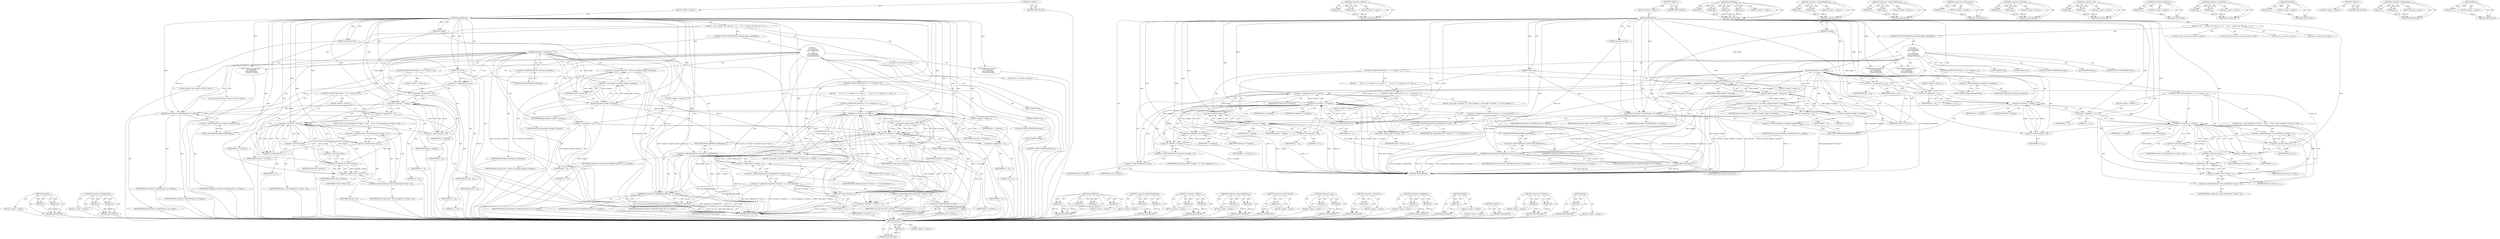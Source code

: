 digraph "gfree" {
vulnerable_170 [label=<(METHOD,gmalloc)>];
vulnerable_171 [label=<(PARAM,p1)>];
vulnerable_172 [label=<(BLOCK,&lt;empty&gt;,&lt;empty&gt;)>];
vulnerable_173 [label=<(METHOD_RETURN,ANY)>];
vulnerable_193 [label=<(METHOD,&lt;operator&gt;.addition)>];
vulnerable_194 [label=<(PARAM,p1)>];
vulnerable_195 [label=<(PARAM,p2)>];
vulnerable_196 [label=<(BLOCK,&lt;empty&gt;,&lt;empty&gt;)>];
vulnerable_197 [label=<(METHOD_RETURN,ANY)>];
vulnerable_6 [label=<(METHOD,&lt;global&gt;)<SUB>1</SUB>>];
vulnerable_7 [label=<(BLOCK,&lt;empty&gt;,&lt;empty&gt;)<SUB>1</SUB>>];
vulnerable_8 [label=<(METHOD,getRGBLine)<SUB>1</SUB>>];
vulnerable_9 [label=<(PARAM,Guchar *in)<SUB>1</SUB>>];
vulnerable_10 [label=<(PARAM,unsigned int *out)<SUB>1</SUB>>];
vulnerable_11 [label=<(PARAM,int length)<SUB>1</SUB>>];
vulnerable_12 [label=<(BLOCK,{
  int i, j;
  Guchar *inp, *tmp_line;

   swi...,{
  int i, j;
  Guchar *inp, *tmp_line;

   swi...)<SUB>1</SUB>>];
vulnerable_13 [label="<(LOCAL,int i: int)<SUB>2</SUB>>"];
vulnerable_14 [label="<(LOCAL,int j: int)<SUB>2</SUB>>"];
vulnerable_15 [label="<(LOCAL,Guchar* inp: Guchar*)<SUB>3</SUB>>"];
vulnerable_16 [label="<(LOCAL,Guchar* tmp_line: Guchar*)<SUB>3</SUB>>"];
vulnerable_17 [label=<(CONTROL_STRUCTURE,SWITCH,switch(colorSpace-&gt;getMode()))<SUB>5</SUB>>];
vulnerable_18 [label=<(getMode,colorSpace-&gt;getMode())<SUB>5</SUB>>];
vulnerable_19 [label=<(&lt;operator&gt;.indirectFieldAccess,colorSpace-&gt;getMode)<SUB>5</SUB>>];
vulnerable_20 [label=<(IDENTIFIER,colorSpace,colorSpace-&gt;getMode())<SUB>5</SUB>>];
vulnerable_21 [label=<(FIELD_IDENTIFIER,getMode,getMode)<SUB>5</SUB>>];
vulnerable_22 [label="<(BLOCK,{
   case csIndexed:
   case csSeparation:
    ...,{
   case csIndexed:
   case csSeparation:
    ...)<SUB>5</SUB>>"];
vulnerable_23 [label=<(JUMP_TARGET,case)<SUB>6</SUB>>];
vulnerable_24 [label="<(IDENTIFIER,csIndexed,{
   case csIndexed:
   case csSeparation:
    ...)<SUB>6</SUB>>"];
vulnerable_25 [label=<(JUMP_TARGET,case)<SUB>7</SUB>>];
vulnerable_26 [label="<(IDENTIFIER,csSeparation,{
   case csIndexed:
   case csSeparation:
    ...)<SUB>7</SUB>>"];
vulnerable_27 [label=<(&lt;operator&gt;.assignment,tmp_line = (Guchar *) gmalloc (length * nComps2))<SUB>8</SUB>>];
vulnerable_28 [label=<(IDENTIFIER,tmp_line,tmp_line = (Guchar *) gmalloc (length * nComps2))<SUB>8</SUB>>];
vulnerable_29 [label=<(&lt;operator&gt;.cast,(Guchar *) gmalloc (length * nComps2))<SUB>8</SUB>>];
vulnerable_30 [label=<(UNKNOWN,Guchar *,Guchar *)<SUB>8</SUB>>];
vulnerable_31 [label=<(gmalloc,gmalloc (length * nComps2))<SUB>8</SUB>>];
vulnerable_32 [label=<(&lt;operator&gt;.multiplication,length * nComps2)<SUB>8</SUB>>];
vulnerable_33 [label=<(IDENTIFIER,length,length * nComps2)<SUB>8</SUB>>];
vulnerable_34 [label=<(IDENTIFIER,nComps2,length * nComps2)<SUB>8</SUB>>];
vulnerable_35 [label=<(CONTROL_STRUCTURE,FOR,for (i = 0;i &lt; length;i++))<SUB>9</SUB>>];
vulnerable_36 [label=<(BLOCK,&lt;empty&gt;,&lt;empty&gt;)<SUB>9</SUB>>];
vulnerable_37 [label=<(&lt;operator&gt;.assignment,i = 0)<SUB>9</SUB>>];
vulnerable_38 [label=<(IDENTIFIER,i,i = 0)<SUB>9</SUB>>];
vulnerable_39 [label=<(LITERAL,0,i = 0)<SUB>9</SUB>>];
vulnerable_40 [label=<(&lt;operator&gt;.lessThan,i &lt; length)<SUB>9</SUB>>];
vulnerable_41 [label=<(IDENTIFIER,i,i &lt; length)<SUB>9</SUB>>];
vulnerable_42 [label=<(IDENTIFIER,length,i &lt; length)<SUB>9</SUB>>];
vulnerable_43 [label=<(&lt;operator&gt;.postIncrement,i++)<SUB>9</SUB>>];
vulnerable_44 [label=<(IDENTIFIER,i,i++)<SUB>9</SUB>>];
vulnerable_45 [label=<(BLOCK,{
       for (j = 0; j &lt; nComps2; j++) {
 	tmp_...,{
       for (j = 0; j &lt; nComps2; j++) {
 	tmp_...)<SUB>9</SUB>>];
vulnerable_46 [label=<(CONTROL_STRUCTURE,FOR,for (j = 0;j &lt; nComps2;j++))<SUB>10</SUB>>];
vulnerable_47 [label=<(BLOCK,&lt;empty&gt;,&lt;empty&gt;)<SUB>10</SUB>>];
vulnerable_48 [label=<(&lt;operator&gt;.assignment,j = 0)<SUB>10</SUB>>];
vulnerable_49 [label=<(IDENTIFIER,j,j = 0)<SUB>10</SUB>>];
vulnerable_50 [label=<(LITERAL,0,j = 0)<SUB>10</SUB>>];
vulnerable_51 [label=<(&lt;operator&gt;.lessThan,j &lt; nComps2)<SUB>10</SUB>>];
vulnerable_52 [label=<(IDENTIFIER,j,j &lt; nComps2)<SUB>10</SUB>>];
vulnerable_53 [label=<(IDENTIFIER,nComps2,j &lt; nComps2)<SUB>10</SUB>>];
vulnerable_54 [label=<(&lt;operator&gt;.postIncrement,j++)<SUB>10</SUB>>];
vulnerable_55 [label=<(IDENTIFIER,j,j++)<SUB>10</SUB>>];
vulnerable_56 [label=<(BLOCK,{
 	tmp_line[i * nComps2 + j] = byte_lookup[in[...,{
 	tmp_line[i * nComps2 + j] = byte_lookup[in[...)<SUB>10</SUB>>];
vulnerable_57 [label=<(&lt;operator&gt;.assignment,tmp_line[i * nComps2 + j] = byte_lookup[in[i] *...)<SUB>11</SUB>>];
vulnerable_58 [label=<(&lt;operator&gt;.indirectIndexAccess,tmp_line[i * nComps2 + j])<SUB>11</SUB>>];
vulnerable_59 [label=<(IDENTIFIER,tmp_line,tmp_line[i * nComps2 + j] = byte_lookup[in[i] *...)<SUB>11</SUB>>];
vulnerable_60 [label=<(&lt;operator&gt;.addition,i * nComps2 + j)<SUB>11</SUB>>];
vulnerable_61 [label=<(&lt;operator&gt;.multiplication,i * nComps2)<SUB>11</SUB>>];
vulnerable_62 [label=<(IDENTIFIER,i,i * nComps2)<SUB>11</SUB>>];
vulnerable_63 [label=<(IDENTIFIER,nComps2,i * nComps2)<SUB>11</SUB>>];
vulnerable_64 [label=<(IDENTIFIER,j,i * nComps2 + j)<SUB>11</SUB>>];
vulnerable_65 [label=<(&lt;operator&gt;.indirectIndexAccess,byte_lookup[in[i] * nComps2 + j])<SUB>11</SUB>>];
vulnerable_66 [label=<(IDENTIFIER,byte_lookup,tmp_line[i * nComps2 + j] = byte_lookup[in[i] *...)<SUB>11</SUB>>];
vulnerable_67 [label=<(&lt;operator&gt;.addition,in[i] * nComps2 + j)<SUB>11</SUB>>];
vulnerable_68 [label=<(&lt;operator&gt;.multiplication,in[i] * nComps2)<SUB>11</SUB>>];
vulnerable_69 [label=<(&lt;operator&gt;.indirectIndexAccess,in[i])<SUB>11</SUB>>];
vulnerable_70 [label=<(IDENTIFIER,in,in[i] * nComps2)<SUB>11</SUB>>];
vulnerable_71 [label=<(IDENTIFIER,i,in[i] * nComps2)<SUB>11</SUB>>];
vulnerable_72 [label=<(IDENTIFIER,nComps2,in[i] * nComps2)<SUB>11</SUB>>];
vulnerable_73 [label=<(IDENTIFIER,j,in[i] * nComps2 + j)<SUB>11</SUB>>];
vulnerable_74 [label=<(getRGBLine,colorSpace2-&gt;getRGBLine(tmp_line, out, length))<SUB>14</SUB>>];
vulnerable_75 [label=<(&lt;operator&gt;.indirectFieldAccess,colorSpace2-&gt;getRGBLine)<SUB>14</SUB>>];
vulnerable_76 [label=<(IDENTIFIER,colorSpace2,colorSpace2-&gt;getRGBLine(tmp_line, out, length))<SUB>14</SUB>>];
vulnerable_77 [label=<(FIELD_IDENTIFIER,getRGBLine,getRGBLine)<SUB>14</SUB>>];
vulnerable_78 [label=<(IDENTIFIER,tmp_line,colorSpace2-&gt;getRGBLine(tmp_line, out, length))<SUB>14</SUB>>];
vulnerable_79 [label=<(IDENTIFIER,out,colorSpace2-&gt;getRGBLine(tmp_line, out, length))<SUB>14</SUB>>];
vulnerable_80 [label=<(IDENTIFIER,length,colorSpace2-&gt;getRGBLine(tmp_line, out, length))<SUB>14</SUB>>];
vulnerable_81 [label=<(gfree,gfree (tmp_line))<SUB>15</SUB>>];
vulnerable_82 [label=<(IDENTIFIER,tmp_line,gfree (tmp_line))<SUB>15</SUB>>];
vulnerable_83 [label=<(CONTROL_STRUCTURE,BREAK,break;)<SUB>16</SUB>>];
vulnerable_84 [label=<(JUMP_TARGET,default)<SUB>18</SUB>>];
vulnerable_85 [label=<(&lt;operator&gt;.assignment,inp = in)<SUB>19</SUB>>];
vulnerable_86 [label=<(IDENTIFIER,inp,inp = in)<SUB>19</SUB>>];
vulnerable_87 [label=<(IDENTIFIER,in,inp = in)<SUB>19</SUB>>];
vulnerable_88 [label=<(CONTROL_STRUCTURE,FOR,for (j = 0;j &lt; length;j++))<SUB>20</SUB>>];
vulnerable_89 [label=<(BLOCK,&lt;empty&gt;,&lt;empty&gt;)<SUB>20</SUB>>];
vulnerable_90 [label=<(&lt;operator&gt;.assignment,j = 0)<SUB>20</SUB>>];
vulnerable_91 [label=<(IDENTIFIER,j,j = 0)<SUB>20</SUB>>];
vulnerable_92 [label=<(LITERAL,0,j = 0)<SUB>20</SUB>>];
vulnerable_93 [label=<(&lt;operator&gt;.lessThan,j &lt; length)<SUB>20</SUB>>];
vulnerable_94 [label=<(IDENTIFIER,j,j &lt; length)<SUB>20</SUB>>];
vulnerable_95 [label=<(IDENTIFIER,length,j &lt; length)<SUB>20</SUB>>];
vulnerable_96 [label=<(&lt;operator&gt;.postIncrement,j++)<SUB>20</SUB>>];
vulnerable_97 [label=<(IDENTIFIER,j,j++)<SUB>20</SUB>>];
vulnerable_98 [label=<(CONTROL_STRUCTURE,FOR,for (i = 0;i &lt; nComps;i++))<SUB>21</SUB>>];
vulnerable_99 [label=<(BLOCK,&lt;empty&gt;,&lt;empty&gt;)<SUB>21</SUB>>];
vulnerable_100 [label=<(&lt;operator&gt;.assignment,i = 0)<SUB>21</SUB>>];
vulnerable_101 [label=<(IDENTIFIER,i,i = 0)<SUB>21</SUB>>];
vulnerable_102 [label=<(LITERAL,0,i = 0)<SUB>21</SUB>>];
vulnerable_103 [label=<(&lt;operator&gt;.lessThan,i &lt; nComps)<SUB>21</SUB>>];
vulnerable_104 [label=<(IDENTIFIER,i,i &lt; nComps)<SUB>21</SUB>>];
vulnerable_105 [label=<(IDENTIFIER,nComps,i &lt; nComps)<SUB>21</SUB>>];
vulnerable_106 [label=<(&lt;operator&gt;.postIncrement,i++)<SUB>21</SUB>>];
vulnerable_107 [label=<(IDENTIFIER,i,i++)<SUB>21</SUB>>];
vulnerable_108 [label=<(BLOCK,{
	*inp = byte_lookup[*inp * nComps + i];
	inp+...,{
	*inp = byte_lookup[*inp * nComps + i];
	inp+...)<SUB>21</SUB>>];
vulnerable_109 [label=<(&lt;operator&gt;.assignment,*inp = byte_lookup[*inp * nComps + i])<SUB>22</SUB>>];
vulnerable_110 [label=<(&lt;operator&gt;.indirection,*inp)<SUB>22</SUB>>];
vulnerable_111 [label=<(IDENTIFIER,inp,*inp = byte_lookup[*inp * nComps + i])<SUB>22</SUB>>];
vulnerable_112 [label=<(&lt;operator&gt;.indirectIndexAccess,byte_lookup[*inp * nComps + i])<SUB>22</SUB>>];
vulnerable_113 [label=<(IDENTIFIER,byte_lookup,*inp = byte_lookup[*inp * nComps + i])<SUB>22</SUB>>];
vulnerable_114 [label=<(&lt;operator&gt;.addition,*inp * nComps + i)<SUB>22</SUB>>];
vulnerable_115 [label=<(&lt;operator&gt;.multiplication,*inp * nComps)<SUB>22</SUB>>];
vulnerable_116 [label=<(&lt;operator&gt;.indirection,*inp)<SUB>22</SUB>>];
vulnerable_117 [label=<(IDENTIFIER,inp,*inp * nComps)<SUB>22</SUB>>];
vulnerable_118 [label=<(IDENTIFIER,nComps,*inp * nComps)<SUB>22</SUB>>];
vulnerable_119 [label=<(IDENTIFIER,i,*inp * nComps + i)<SUB>22</SUB>>];
vulnerable_120 [label=<(&lt;operator&gt;.postIncrement,inp++)<SUB>23</SUB>>];
vulnerable_121 [label=<(IDENTIFIER,inp,inp++)<SUB>23</SUB>>];
vulnerable_122 [label=<(getRGBLine,colorSpace-&gt;getRGBLine(in, out, length))<SUB>25</SUB>>];
vulnerable_123 [label=<(&lt;operator&gt;.indirectFieldAccess,colorSpace-&gt;getRGBLine)<SUB>25</SUB>>];
vulnerable_124 [label=<(IDENTIFIER,colorSpace,colorSpace-&gt;getRGBLine(in, out, length))<SUB>25</SUB>>];
vulnerable_125 [label=<(FIELD_IDENTIFIER,getRGBLine,getRGBLine)<SUB>25</SUB>>];
vulnerable_126 [label=<(IDENTIFIER,in,colorSpace-&gt;getRGBLine(in, out, length))<SUB>25</SUB>>];
vulnerable_127 [label=<(IDENTIFIER,out,colorSpace-&gt;getRGBLine(in, out, length))<SUB>25</SUB>>];
vulnerable_128 [label=<(IDENTIFIER,length,colorSpace-&gt;getRGBLine(in, out, length))<SUB>25</SUB>>];
vulnerable_129 [label=<(CONTROL_STRUCTURE,BREAK,break;)<SUB>26</SUB>>];
vulnerable_130 [label=<(METHOD_RETURN,void)<SUB>1</SUB>>];
vulnerable_132 [label=<(METHOD_RETURN,ANY)<SUB>1</SUB>>];
vulnerable_198 [label=<(METHOD,getRGBLine)>];
vulnerable_199 [label=<(PARAM,p1)>];
vulnerable_200 [label=<(PARAM,p2)>];
vulnerable_201 [label=<(PARAM,p3)>];
vulnerable_202 [label=<(PARAM,p4)>];
vulnerable_203 [label=<(BLOCK,&lt;empty&gt;,&lt;empty&gt;)>];
vulnerable_204 [label=<(METHOD_RETURN,ANY)>];
vulnerable_155 [label=<(METHOD,&lt;operator&gt;.indirectFieldAccess)>];
vulnerable_156 [label=<(PARAM,p1)>];
vulnerable_157 [label=<(PARAM,p2)>];
vulnerable_158 [label=<(BLOCK,&lt;empty&gt;,&lt;empty&gt;)>];
vulnerable_159 [label=<(METHOD_RETURN,ANY)>];
vulnerable_188 [label=<(METHOD,&lt;operator&gt;.indirectIndexAccess)>];
vulnerable_189 [label=<(PARAM,p1)>];
vulnerable_190 [label=<(PARAM,p2)>];
vulnerable_191 [label=<(BLOCK,&lt;empty&gt;,&lt;empty&gt;)>];
vulnerable_192 [label=<(METHOD_RETURN,ANY)>];
vulnerable_184 [label=<(METHOD,&lt;operator&gt;.postIncrement)>];
vulnerable_185 [label=<(PARAM,p1)>];
vulnerable_186 [label=<(BLOCK,&lt;empty&gt;,&lt;empty&gt;)>];
vulnerable_187 [label=<(METHOD_RETURN,ANY)>];
vulnerable_179 [label=<(METHOD,&lt;operator&gt;.lessThan)>];
vulnerable_180 [label=<(PARAM,p1)>];
vulnerable_181 [label=<(PARAM,p2)>];
vulnerable_182 [label=<(BLOCK,&lt;empty&gt;,&lt;empty&gt;)>];
vulnerable_183 [label=<(METHOD_RETURN,ANY)>];
vulnerable_165 [label=<(METHOD,&lt;operator&gt;.cast)>];
vulnerable_166 [label=<(PARAM,p1)>];
vulnerable_167 [label=<(PARAM,p2)>];
vulnerable_168 [label=<(BLOCK,&lt;empty&gt;,&lt;empty&gt;)>];
vulnerable_169 [label=<(METHOD_RETURN,ANY)>];
vulnerable_209 [label=<(METHOD,&lt;operator&gt;.indirection)>];
vulnerable_210 [label=<(PARAM,p1)>];
vulnerable_211 [label=<(BLOCK,&lt;empty&gt;,&lt;empty&gt;)>];
vulnerable_212 [label=<(METHOD_RETURN,ANY)>];
vulnerable_160 [label=<(METHOD,&lt;operator&gt;.assignment)>];
vulnerable_161 [label=<(PARAM,p1)>];
vulnerable_162 [label=<(PARAM,p2)>];
vulnerable_163 [label=<(BLOCK,&lt;empty&gt;,&lt;empty&gt;)>];
vulnerable_164 [label=<(METHOD_RETURN,ANY)>];
vulnerable_151 [label=<(METHOD,getMode)>];
vulnerable_152 [label=<(PARAM,p1)>];
vulnerable_153 [label=<(BLOCK,&lt;empty&gt;,&lt;empty&gt;)>];
vulnerable_154 [label=<(METHOD_RETURN,ANY)>];
vulnerable_145 [label=<(METHOD,&lt;global&gt;)<SUB>1</SUB>>];
vulnerable_146 [label=<(BLOCK,&lt;empty&gt;,&lt;empty&gt;)>];
vulnerable_147 [label=<(METHOD_RETURN,ANY)>];
vulnerable_174 [label=<(METHOD,&lt;operator&gt;.multiplication)>];
vulnerable_175 [label=<(PARAM,p1)>];
vulnerable_176 [label=<(PARAM,p2)>];
vulnerable_177 [label=<(BLOCK,&lt;empty&gt;,&lt;empty&gt;)>];
vulnerable_178 [label=<(METHOD_RETURN,ANY)>];
vulnerable_205 [label=<(METHOD,gfree)>];
vulnerable_206 [label=<(PARAM,p1)>];
vulnerable_207 [label=<(BLOCK,&lt;empty&gt;,&lt;empty&gt;)>];
vulnerable_208 [label=<(METHOD_RETURN,ANY)>];
fixed_169 [label=<(METHOD,gmallocn)>];
fixed_170 [label=<(PARAM,p1)>];
fixed_171 [label=<(PARAM,p2)>];
fixed_172 [label=<(BLOCK,&lt;empty&gt;,&lt;empty&gt;)>];
fixed_173 [label=<(METHOD_RETURN,ANY)>];
fixed_193 [label=<(METHOD,&lt;operator&gt;.multiplication)>];
fixed_194 [label=<(PARAM,p1)>];
fixed_195 [label=<(PARAM,p2)>];
fixed_196 [label=<(BLOCK,&lt;empty&gt;,&lt;empty&gt;)>];
fixed_197 [label=<(METHOD_RETURN,ANY)>];
fixed_6 [label=<(METHOD,&lt;global&gt;)<SUB>1</SUB>>];
fixed_7 [label=<(BLOCK,&lt;empty&gt;,&lt;empty&gt;)<SUB>1</SUB>>];
fixed_8 [label=<(METHOD,getRGBLine)<SUB>1</SUB>>];
fixed_9 [label=<(PARAM,Guchar *in)<SUB>1</SUB>>];
fixed_10 [label=<(PARAM,unsigned int *out)<SUB>1</SUB>>];
fixed_11 [label=<(PARAM,int length)<SUB>1</SUB>>];
fixed_12 [label=<(BLOCK,{
  int i, j;
  Guchar *inp, *tmp_line;

   swi...,{
  int i, j;
  Guchar *inp, *tmp_line;

   swi...)<SUB>1</SUB>>];
fixed_13 [label="<(LOCAL,int i: int)<SUB>2</SUB>>"];
fixed_14 [label="<(LOCAL,int j: int)<SUB>2</SUB>>"];
fixed_15 [label="<(LOCAL,Guchar* inp: Guchar*)<SUB>3</SUB>>"];
fixed_16 [label="<(LOCAL,Guchar* tmp_line: Guchar*)<SUB>3</SUB>>"];
fixed_17 [label=<(CONTROL_STRUCTURE,SWITCH,switch(colorSpace-&gt;getMode()))<SUB>5</SUB>>];
fixed_18 [label=<(getMode,colorSpace-&gt;getMode())<SUB>5</SUB>>];
fixed_19 [label=<(&lt;operator&gt;.indirectFieldAccess,colorSpace-&gt;getMode)<SUB>5</SUB>>];
fixed_20 [label=<(IDENTIFIER,colorSpace,colorSpace-&gt;getMode())<SUB>5</SUB>>];
fixed_21 [label=<(FIELD_IDENTIFIER,getMode,getMode)<SUB>5</SUB>>];
fixed_22 [label="<(BLOCK,{
   case csIndexed:
   case csSeparation:
    ...,{
   case csIndexed:
   case csSeparation:
    ...)<SUB>5</SUB>>"];
fixed_23 [label=<(JUMP_TARGET,case)<SUB>6</SUB>>];
fixed_24 [label="<(IDENTIFIER,csIndexed,{
   case csIndexed:
   case csSeparation:
    ...)<SUB>6</SUB>>"];
fixed_25 [label=<(JUMP_TARGET,case)<SUB>7</SUB>>];
fixed_26 [label="<(IDENTIFIER,csSeparation,{
   case csIndexed:
   case csSeparation:
    ...)<SUB>7</SUB>>"];
fixed_27 [label=<(&lt;operator&gt;.assignment,tmp_line = (Guchar *) gmallocn (length, nComps2))<SUB>8</SUB>>];
fixed_28 [label=<(IDENTIFIER,tmp_line,tmp_line = (Guchar *) gmallocn (length, nComps2))<SUB>8</SUB>>];
fixed_29 [label=<(&lt;operator&gt;.cast,(Guchar *) gmallocn (length, nComps2))<SUB>8</SUB>>];
fixed_30 [label=<(UNKNOWN,Guchar *,Guchar *)<SUB>8</SUB>>];
fixed_31 [label=<(gmallocn,gmallocn (length, nComps2))<SUB>8</SUB>>];
fixed_32 [label=<(IDENTIFIER,length,gmallocn (length, nComps2))<SUB>8</SUB>>];
fixed_33 [label=<(IDENTIFIER,nComps2,gmallocn (length, nComps2))<SUB>8</SUB>>];
fixed_34 [label=<(CONTROL_STRUCTURE,FOR,for (i = 0;i &lt; length;i++))<SUB>9</SUB>>];
fixed_35 [label=<(BLOCK,&lt;empty&gt;,&lt;empty&gt;)<SUB>9</SUB>>];
fixed_36 [label=<(&lt;operator&gt;.assignment,i = 0)<SUB>9</SUB>>];
fixed_37 [label=<(IDENTIFIER,i,i = 0)<SUB>9</SUB>>];
fixed_38 [label=<(LITERAL,0,i = 0)<SUB>9</SUB>>];
fixed_39 [label=<(&lt;operator&gt;.lessThan,i &lt; length)<SUB>9</SUB>>];
fixed_40 [label=<(IDENTIFIER,i,i &lt; length)<SUB>9</SUB>>];
fixed_41 [label=<(IDENTIFIER,length,i &lt; length)<SUB>9</SUB>>];
fixed_42 [label=<(&lt;operator&gt;.postIncrement,i++)<SUB>9</SUB>>];
fixed_43 [label=<(IDENTIFIER,i,i++)<SUB>9</SUB>>];
fixed_44 [label=<(BLOCK,{
       for (j = 0; j &lt; nComps2; j++) {
 	tmp_...,{
       for (j = 0; j &lt; nComps2; j++) {
 	tmp_...)<SUB>9</SUB>>];
fixed_45 [label=<(CONTROL_STRUCTURE,FOR,for (j = 0;j &lt; nComps2;j++))<SUB>10</SUB>>];
fixed_46 [label=<(BLOCK,&lt;empty&gt;,&lt;empty&gt;)<SUB>10</SUB>>];
fixed_47 [label=<(&lt;operator&gt;.assignment,j = 0)<SUB>10</SUB>>];
fixed_48 [label=<(IDENTIFIER,j,j = 0)<SUB>10</SUB>>];
fixed_49 [label=<(LITERAL,0,j = 0)<SUB>10</SUB>>];
fixed_50 [label=<(&lt;operator&gt;.lessThan,j &lt; nComps2)<SUB>10</SUB>>];
fixed_51 [label=<(IDENTIFIER,j,j &lt; nComps2)<SUB>10</SUB>>];
fixed_52 [label=<(IDENTIFIER,nComps2,j &lt; nComps2)<SUB>10</SUB>>];
fixed_53 [label=<(&lt;operator&gt;.postIncrement,j++)<SUB>10</SUB>>];
fixed_54 [label=<(IDENTIFIER,j,j++)<SUB>10</SUB>>];
fixed_55 [label=<(BLOCK,{
 	tmp_line[i * nComps2 + j] = byte_lookup[in[...,{
 	tmp_line[i * nComps2 + j] = byte_lookup[in[...)<SUB>10</SUB>>];
fixed_56 [label=<(&lt;operator&gt;.assignment,tmp_line[i * nComps2 + j] = byte_lookup[in[i] *...)<SUB>11</SUB>>];
fixed_57 [label=<(&lt;operator&gt;.indirectIndexAccess,tmp_line[i * nComps2 + j])<SUB>11</SUB>>];
fixed_58 [label=<(IDENTIFIER,tmp_line,tmp_line[i * nComps2 + j] = byte_lookup[in[i] *...)<SUB>11</SUB>>];
fixed_59 [label=<(&lt;operator&gt;.addition,i * nComps2 + j)<SUB>11</SUB>>];
fixed_60 [label=<(&lt;operator&gt;.multiplication,i * nComps2)<SUB>11</SUB>>];
fixed_61 [label=<(IDENTIFIER,i,i * nComps2)<SUB>11</SUB>>];
fixed_62 [label=<(IDENTIFIER,nComps2,i * nComps2)<SUB>11</SUB>>];
fixed_63 [label=<(IDENTIFIER,j,i * nComps2 + j)<SUB>11</SUB>>];
fixed_64 [label=<(&lt;operator&gt;.indirectIndexAccess,byte_lookup[in[i] * nComps2 + j])<SUB>11</SUB>>];
fixed_65 [label=<(IDENTIFIER,byte_lookup,tmp_line[i * nComps2 + j] = byte_lookup[in[i] *...)<SUB>11</SUB>>];
fixed_66 [label=<(&lt;operator&gt;.addition,in[i] * nComps2 + j)<SUB>11</SUB>>];
fixed_67 [label=<(&lt;operator&gt;.multiplication,in[i] * nComps2)<SUB>11</SUB>>];
fixed_68 [label=<(&lt;operator&gt;.indirectIndexAccess,in[i])<SUB>11</SUB>>];
fixed_69 [label=<(IDENTIFIER,in,in[i] * nComps2)<SUB>11</SUB>>];
fixed_70 [label=<(IDENTIFIER,i,in[i] * nComps2)<SUB>11</SUB>>];
fixed_71 [label=<(IDENTIFIER,nComps2,in[i] * nComps2)<SUB>11</SUB>>];
fixed_72 [label=<(IDENTIFIER,j,in[i] * nComps2 + j)<SUB>11</SUB>>];
fixed_73 [label=<(getRGBLine,colorSpace2-&gt;getRGBLine(tmp_line, out, length))<SUB>14</SUB>>];
fixed_74 [label=<(&lt;operator&gt;.indirectFieldAccess,colorSpace2-&gt;getRGBLine)<SUB>14</SUB>>];
fixed_75 [label=<(IDENTIFIER,colorSpace2,colorSpace2-&gt;getRGBLine(tmp_line, out, length))<SUB>14</SUB>>];
fixed_76 [label=<(FIELD_IDENTIFIER,getRGBLine,getRGBLine)<SUB>14</SUB>>];
fixed_77 [label=<(IDENTIFIER,tmp_line,colorSpace2-&gt;getRGBLine(tmp_line, out, length))<SUB>14</SUB>>];
fixed_78 [label=<(IDENTIFIER,out,colorSpace2-&gt;getRGBLine(tmp_line, out, length))<SUB>14</SUB>>];
fixed_79 [label=<(IDENTIFIER,length,colorSpace2-&gt;getRGBLine(tmp_line, out, length))<SUB>14</SUB>>];
fixed_80 [label=<(gfree,gfree (tmp_line))<SUB>15</SUB>>];
fixed_81 [label=<(IDENTIFIER,tmp_line,gfree (tmp_line))<SUB>15</SUB>>];
fixed_82 [label=<(CONTROL_STRUCTURE,BREAK,break;)<SUB>16</SUB>>];
fixed_83 [label=<(JUMP_TARGET,default)<SUB>18</SUB>>];
fixed_84 [label=<(&lt;operator&gt;.assignment,inp = in)<SUB>19</SUB>>];
fixed_85 [label=<(IDENTIFIER,inp,inp = in)<SUB>19</SUB>>];
fixed_86 [label=<(IDENTIFIER,in,inp = in)<SUB>19</SUB>>];
fixed_87 [label=<(CONTROL_STRUCTURE,FOR,for (j = 0;j &lt; length;j++))<SUB>20</SUB>>];
fixed_88 [label=<(BLOCK,&lt;empty&gt;,&lt;empty&gt;)<SUB>20</SUB>>];
fixed_89 [label=<(&lt;operator&gt;.assignment,j = 0)<SUB>20</SUB>>];
fixed_90 [label=<(IDENTIFIER,j,j = 0)<SUB>20</SUB>>];
fixed_91 [label=<(LITERAL,0,j = 0)<SUB>20</SUB>>];
fixed_92 [label=<(&lt;operator&gt;.lessThan,j &lt; length)<SUB>20</SUB>>];
fixed_93 [label=<(IDENTIFIER,j,j &lt; length)<SUB>20</SUB>>];
fixed_94 [label=<(IDENTIFIER,length,j &lt; length)<SUB>20</SUB>>];
fixed_95 [label=<(&lt;operator&gt;.postIncrement,j++)<SUB>20</SUB>>];
fixed_96 [label=<(IDENTIFIER,j,j++)<SUB>20</SUB>>];
fixed_97 [label=<(CONTROL_STRUCTURE,FOR,for (i = 0;i &lt; nComps;i++))<SUB>21</SUB>>];
fixed_98 [label=<(BLOCK,&lt;empty&gt;,&lt;empty&gt;)<SUB>21</SUB>>];
fixed_99 [label=<(&lt;operator&gt;.assignment,i = 0)<SUB>21</SUB>>];
fixed_100 [label=<(IDENTIFIER,i,i = 0)<SUB>21</SUB>>];
fixed_101 [label=<(LITERAL,0,i = 0)<SUB>21</SUB>>];
fixed_102 [label=<(&lt;operator&gt;.lessThan,i &lt; nComps)<SUB>21</SUB>>];
fixed_103 [label=<(IDENTIFIER,i,i &lt; nComps)<SUB>21</SUB>>];
fixed_104 [label=<(IDENTIFIER,nComps,i &lt; nComps)<SUB>21</SUB>>];
fixed_105 [label=<(&lt;operator&gt;.postIncrement,i++)<SUB>21</SUB>>];
fixed_106 [label=<(IDENTIFIER,i,i++)<SUB>21</SUB>>];
fixed_107 [label=<(BLOCK,{
	*inp = byte_lookup[*inp * nComps + i];
	inp+...,{
	*inp = byte_lookup[*inp * nComps + i];
	inp+...)<SUB>21</SUB>>];
fixed_108 [label=<(&lt;operator&gt;.assignment,*inp = byte_lookup[*inp * nComps + i])<SUB>22</SUB>>];
fixed_109 [label=<(&lt;operator&gt;.indirection,*inp)<SUB>22</SUB>>];
fixed_110 [label=<(IDENTIFIER,inp,*inp = byte_lookup[*inp * nComps + i])<SUB>22</SUB>>];
fixed_111 [label=<(&lt;operator&gt;.indirectIndexAccess,byte_lookup[*inp * nComps + i])<SUB>22</SUB>>];
fixed_112 [label=<(IDENTIFIER,byte_lookup,*inp = byte_lookup[*inp * nComps + i])<SUB>22</SUB>>];
fixed_113 [label=<(&lt;operator&gt;.addition,*inp * nComps + i)<SUB>22</SUB>>];
fixed_114 [label=<(&lt;operator&gt;.multiplication,*inp * nComps)<SUB>22</SUB>>];
fixed_115 [label=<(&lt;operator&gt;.indirection,*inp)<SUB>22</SUB>>];
fixed_116 [label=<(IDENTIFIER,inp,*inp * nComps)<SUB>22</SUB>>];
fixed_117 [label=<(IDENTIFIER,nComps,*inp * nComps)<SUB>22</SUB>>];
fixed_118 [label=<(IDENTIFIER,i,*inp * nComps + i)<SUB>22</SUB>>];
fixed_119 [label=<(&lt;operator&gt;.postIncrement,inp++)<SUB>23</SUB>>];
fixed_120 [label=<(IDENTIFIER,inp,inp++)<SUB>23</SUB>>];
fixed_121 [label=<(getRGBLine,colorSpace-&gt;getRGBLine(in, out, length))<SUB>25</SUB>>];
fixed_122 [label=<(&lt;operator&gt;.indirectFieldAccess,colorSpace-&gt;getRGBLine)<SUB>25</SUB>>];
fixed_123 [label=<(IDENTIFIER,colorSpace,colorSpace-&gt;getRGBLine(in, out, length))<SUB>25</SUB>>];
fixed_124 [label=<(FIELD_IDENTIFIER,getRGBLine,getRGBLine)<SUB>25</SUB>>];
fixed_125 [label=<(IDENTIFIER,in,colorSpace-&gt;getRGBLine(in, out, length))<SUB>25</SUB>>];
fixed_126 [label=<(IDENTIFIER,out,colorSpace-&gt;getRGBLine(in, out, length))<SUB>25</SUB>>];
fixed_127 [label=<(IDENTIFIER,length,colorSpace-&gt;getRGBLine(in, out, length))<SUB>25</SUB>>];
fixed_128 [label=<(CONTROL_STRUCTURE,BREAK,break;)<SUB>26</SUB>>];
fixed_129 [label=<(METHOD_RETURN,void)<SUB>1</SUB>>];
fixed_131 [label=<(METHOD_RETURN,ANY)<SUB>1</SUB>>];
fixed_198 [label=<(METHOD,getRGBLine)>];
fixed_199 [label=<(PARAM,p1)>];
fixed_200 [label=<(PARAM,p2)>];
fixed_201 [label=<(PARAM,p3)>];
fixed_202 [label=<(PARAM,p4)>];
fixed_203 [label=<(BLOCK,&lt;empty&gt;,&lt;empty&gt;)>];
fixed_204 [label=<(METHOD_RETURN,ANY)>];
fixed_154 [label=<(METHOD,&lt;operator&gt;.indirectFieldAccess)>];
fixed_155 [label=<(PARAM,p1)>];
fixed_156 [label=<(PARAM,p2)>];
fixed_157 [label=<(BLOCK,&lt;empty&gt;,&lt;empty&gt;)>];
fixed_158 [label=<(METHOD_RETURN,ANY)>];
fixed_188 [label=<(METHOD,&lt;operator&gt;.addition)>];
fixed_189 [label=<(PARAM,p1)>];
fixed_190 [label=<(PARAM,p2)>];
fixed_191 [label=<(BLOCK,&lt;empty&gt;,&lt;empty&gt;)>];
fixed_192 [label=<(METHOD_RETURN,ANY)>];
fixed_183 [label=<(METHOD,&lt;operator&gt;.indirectIndexAccess)>];
fixed_184 [label=<(PARAM,p1)>];
fixed_185 [label=<(PARAM,p2)>];
fixed_186 [label=<(BLOCK,&lt;empty&gt;,&lt;empty&gt;)>];
fixed_187 [label=<(METHOD_RETURN,ANY)>];
fixed_179 [label=<(METHOD,&lt;operator&gt;.postIncrement)>];
fixed_180 [label=<(PARAM,p1)>];
fixed_181 [label=<(BLOCK,&lt;empty&gt;,&lt;empty&gt;)>];
fixed_182 [label=<(METHOD_RETURN,ANY)>];
fixed_164 [label=<(METHOD,&lt;operator&gt;.cast)>];
fixed_165 [label=<(PARAM,p1)>];
fixed_166 [label=<(PARAM,p2)>];
fixed_167 [label=<(BLOCK,&lt;empty&gt;,&lt;empty&gt;)>];
fixed_168 [label=<(METHOD_RETURN,ANY)>];
fixed_209 [label=<(METHOD,&lt;operator&gt;.indirection)>];
fixed_210 [label=<(PARAM,p1)>];
fixed_211 [label=<(BLOCK,&lt;empty&gt;,&lt;empty&gt;)>];
fixed_212 [label=<(METHOD_RETURN,ANY)>];
fixed_159 [label=<(METHOD,&lt;operator&gt;.assignment)>];
fixed_160 [label=<(PARAM,p1)>];
fixed_161 [label=<(PARAM,p2)>];
fixed_162 [label=<(BLOCK,&lt;empty&gt;,&lt;empty&gt;)>];
fixed_163 [label=<(METHOD_RETURN,ANY)>];
fixed_150 [label=<(METHOD,getMode)>];
fixed_151 [label=<(PARAM,p1)>];
fixed_152 [label=<(BLOCK,&lt;empty&gt;,&lt;empty&gt;)>];
fixed_153 [label=<(METHOD_RETURN,ANY)>];
fixed_144 [label=<(METHOD,&lt;global&gt;)<SUB>1</SUB>>];
fixed_145 [label=<(BLOCK,&lt;empty&gt;,&lt;empty&gt;)>];
fixed_146 [label=<(METHOD_RETURN,ANY)>];
fixed_174 [label=<(METHOD,&lt;operator&gt;.lessThan)>];
fixed_175 [label=<(PARAM,p1)>];
fixed_176 [label=<(PARAM,p2)>];
fixed_177 [label=<(BLOCK,&lt;empty&gt;,&lt;empty&gt;)>];
fixed_178 [label=<(METHOD_RETURN,ANY)>];
fixed_205 [label=<(METHOD,gfree)>];
fixed_206 [label=<(PARAM,p1)>];
fixed_207 [label=<(BLOCK,&lt;empty&gt;,&lt;empty&gt;)>];
fixed_208 [label=<(METHOD_RETURN,ANY)>];
vulnerable_170 -> vulnerable_171  [key=0, label="AST: "];
vulnerable_170 -> vulnerable_171  [key=1, label="DDG: "];
vulnerable_170 -> vulnerable_172  [key=0, label="AST: "];
vulnerable_170 -> vulnerable_173  [key=0, label="AST: "];
vulnerable_170 -> vulnerable_173  [key=1, label="CFG: "];
vulnerable_171 -> vulnerable_173  [key=0, label="DDG: p1"];
vulnerable_193 -> vulnerable_194  [key=0, label="AST: "];
vulnerable_193 -> vulnerable_194  [key=1, label="DDG: "];
vulnerable_193 -> vulnerable_196  [key=0, label="AST: "];
vulnerable_193 -> vulnerable_195  [key=0, label="AST: "];
vulnerable_193 -> vulnerable_195  [key=1, label="DDG: "];
vulnerable_193 -> vulnerable_197  [key=0, label="AST: "];
vulnerable_193 -> vulnerable_197  [key=1, label="CFG: "];
vulnerable_194 -> vulnerable_197  [key=0, label="DDG: p1"];
vulnerable_195 -> vulnerable_197  [key=0, label="DDG: p2"];
vulnerable_6 -> vulnerable_7  [key=0, label="AST: "];
vulnerable_6 -> vulnerable_132  [key=0, label="AST: "];
vulnerable_6 -> vulnerable_132  [key=1, label="CFG: "];
vulnerable_7 -> vulnerable_8  [key=0, label="AST: "];
vulnerable_8 -> vulnerable_9  [key=0, label="AST: "];
vulnerable_8 -> vulnerable_9  [key=1, label="DDG: "];
vulnerable_8 -> vulnerable_10  [key=0, label="AST: "];
vulnerable_8 -> vulnerable_10  [key=1, label="DDG: "];
vulnerable_8 -> vulnerable_11  [key=0, label="AST: "];
vulnerable_8 -> vulnerable_11  [key=1, label="DDG: "];
vulnerable_8 -> vulnerable_12  [key=0, label="AST: "];
vulnerable_8 -> vulnerable_130  [key=0, label="AST: "];
vulnerable_8 -> vulnerable_21  [key=0, label="CFG: "];
vulnerable_8 -> vulnerable_24  [key=0, label="DDG: "];
vulnerable_8 -> vulnerable_26  [key=0, label="DDG: "];
vulnerable_8 -> vulnerable_85  [key=0, label="DDG: "];
vulnerable_8 -> vulnerable_74  [key=0, label="DDG: "];
vulnerable_8 -> vulnerable_81  [key=0, label="DDG: "];
vulnerable_8 -> vulnerable_122  [key=0, label="DDG: "];
vulnerable_8 -> vulnerable_37  [key=0, label="DDG: "];
vulnerable_8 -> vulnerable_40  [key=0, label="DDG: "];
vulnerable_8 -> vulnerable_43  [key=0, label="DDG: "];
vulnerable_8 -> vulnerable_90  [key=0, label="DDG: "];
vulnerable_8 -> vulnerable_93  [key=0, label="DDG: "];
vulnerable_8 -> vulnerable_96  [key=0, label="DDG: "];
vulnerable_8 -> vulnerable_100  [key=0, label="DDG: "];
vulnerable_8 -> vulnerable_103  [key=0, label="DDG: "];
vulnerable_8 -> vulnerable_106  [key=0, label="DDG: "];
vulnerable_8 -> vulnerable_32  [key=0, label="DDG: "];
vulnerable_8 -> vulnerable_48  [key=0, label="DDG: "];
vulnerable_8 -> vulnerable_51  [key=0, label="DDG: "];
vulnerable_8 -> vulnerable_54  [key=0, label="DDG: "];
vulnerable_8 -> vulnerable_120  [key=0, label="DDG: "];
vulnerable_8 -> vulnerable_114  [key=0, label="DDG: "];
vulnerable_8 -> vulnerable_60  [key=0, label="DDG: "];
vulnerable_8 -> vulnerable_67  [key=0, label="DDG: "];
vulnerable_8 -> vulnerable_115  [key=0, label="DDG: "];
vulnerable_8 -> vulnerable_61  [key=0, label="DDG: "];
vulnerable_8 -> vulnerable_68  [key=0, label="DDG: "];
vulnerable_9 -> vulnerable_130  [key=0, label="DDG: in"];
vulnerable_9 -> vulnerable_85  [key=0, label="DDG: in"];
vulnerable_9 -> vulnerable_122  [key=0, label="DDG: in"];
vulnerable_9 -> vulnerable_68  [key=0, label="DDG: in"];
vulnerable_10 -> vulnerable_74  [key=0, label="DDG: out"];
vulnerable_10 -> vulnerable_122  [key=0, label="DDG: out"];
vulnerable_11 -> vulnerable_93  [key=0, label="DDG: length"];
vulnerable_11 -> vulnerable_32  [key=0, label="DDG: length"];
vulnerable_12 -> vulnerable_13  [key=0, label="AST: "];
vulnerable_12 -> vulnerable_14  [key=0, label="AST: "];
vulnerable_12 -> vulnerable_15  [key=0, label="AST: "];
vulnerable_12 -> vulnerable_16  [key=0, label="AST: "];
vulnerable_12 -> vulnerable_17  [key=0, label="AST: "];
vulnerable_17 -> vulnerable_18  [key=0, label="AST: "];
vulnerable_17 -> vulnerable_22  [key=0, label="AST: "];
vulnerable_18 -> vulnerable_19  [key=0, label="AST: "];
vulnerable_18 -> vulnerable_30  [key=0, label="CFG: "];
vulnerable_18 -> vulnerable_30  [key=1, label="CDG: "];
vulnerable_18 -> vulnerable_85  [key=0, label="CFG: "];
vulnerable_18 -> vulnerable_85  [key=1, label="CDG: "];
vulnerable_18 -> vulnerable_130  [key=0, label="DDG: colorSpace-&gt;getMode"];
vulnerable_18 -> vulnerable_130  [key=1, label="DDG: colorSpace-&gt;getMode()"];
vulnerable_18 -> vulnerable_77  [key=0, label="CDG: "];
vulnerable_18 -> vulnerable_75  [key=0, label="CDG: "];
vulnerable_18 -> vulnerable_37  [key=0, label="CDG: "];
vulnerable_18 -> vulnerable_81  [key=0, label="CDG: "];
vulnerable_18 -> vulnerable_74  [key=0, label="CDG: "];
vulnerable_18 -> vulnerable_27  [key=0, label="CDG: "];
vulnerable_18 -> vulnerable_40  [key=0, label="CDG: "];
vulnerable_18 -> vulnerable_93  [key=0, label="CDG: "];
vulnerable_18 -> vulnerable_90  [key=0, label="CDG: "];
vulnerable_18 -> vulnerable_32  [key=0, label="CDG: "];
vulnerable_18 -> vulnerable_122  [key=0, label="CDG: "];
vulnerable_18 -> vulnerable_123  [key=0, label="CDG: "];
vulnerable_18 -> vulnerable_29  [key=0, label="CDG: "];
vulnerable_18 -> vulnerable_125  [key=0, label="CDG: "];
vulnerable_18 -> vulnerable_31  [key=0, label="CDG: "];
vulnerable_19 -> vulnerable_20  [key=0, label="AST: "];
vulnerable_19 -> vulnerable_21  [key=0, label="AST: "];
vulnerable_19 -> vulnerable_18  [key=0, label="CFG: "];
vulnerable_21 -> vulnerable_19  [key=0, label="CFG: "];
vulnerable_22 -> vulnerable_23  [key=0, label="AST: "];
vulnerable_22 -> vulnerable_24  [key=0, label="AST: "];
vulnerable_22 -> vulnerable_25  [key=0, label="AST: "];
vulnerable_22 -> vulnerable_26  [key=0, label="AST: "];
vulnerable_22 -> vulnerable_27  [key=0, label="AST: "];
vulnerable_22 -> vulnerable_35  [key=0, label="AST: "];
vulnerable_22 -> vulnerable_74  [key=0, label="AST: "];
vulnerable_22 -> vulnerable_81  [key=0, label="AST: "];
vulnerable_22 -> vulnerable_83  [key=0, label="AST: "];
vulnerable_22 -> vulnerable_84  [key=0, label="AST: "];
vulnerable_22 -> vulnerable_85  [key=0, label="AST: "];
vulnerable_22 -> vulnerable_88  [key=0, label="AST: "];
vulnerable_22 -> vulnerable_122  [key=0, label="AST: "];
vulnerable_22 -> vulnerable_129  [key=0, label="AST: "];
vulnerable_27 -> vulnerable_28  [key=0, label="AST: "];
vulnerable_27 -> vulnerable_29  [key=0, label="AST: "];
vulnerable_27 -> vulnerable_37  [key=0, label="CFG: "];
vulnerable_27 -> vulnerable_130  [key=0, label="DDG: (Guchar *) gmalloc (length * nComps2)"];
vulnerable_27 -> vulnerable_130  [key=1, label="DDG: tmp_line = (Guchar *) gmalloc (length * nComps2)"];
vulnerable_27 -> vulnerable_74  [key=0, label="DDG: tmp_line"];
vulnerable_29 -> vulnerable_30  [key=0, label="AST: "];
vulnerable_29 -> vulnerable_31  [key=0, label="AST: "];
vulnerable_29 -> vulnerable_27  [key=0, label="CFG: "];
vulnerable_29 -> vulnerable_130  [key=0, label="DDG: gmalloc (length * nComps2)"];
vulnerable_30 -> vulnerable_32  [key=0, label="CFG: "];
vulnerable_31 -> vulnerable_32  [key=0, label="AST: "];
vulnerable_31 -> vulnerable_29  [key=0, label="CFG: "];
vulnerable_31 -> vulnerable_29  [key=1, label="DDG: length * nComps2"];
vulnerable_31 -> vulnerable_130  [key=0, label="DDG: length * nComps2"];
vulnerable_31 -> vulnerable_27  [key=0, label="DDG: length * nComps2"];
vulnerable_32 -> vulnerable_33  [key=0, label="AST: "];
vulnerable_32 -> vulnerable_34  [key=0, label="AST: "];
vulnerable_32 -> vulnerable_31  [key=0, label="CFG: "];
vulnerable_32 -> vulnerable_31  [key=1, label="DDG: length"];
vulnerable_32 -> vulnerable_31  [key=2, label="DDG: nComps2"];
vulnerable_32 -> vulnerable_130  [key=0, label="DDG: nComps2"];
vulnerable_32 -> vulnerable_40  [key=0, label="DDG: length"];
vulnerable_32 -> vulnerable_51  [key=0, label="DDG: nComps2"];
vulnerable_35 -> vulnerable_36  [key=0, label="AST: "];
vulnerable_35 -> vulnerable_40  [key=0, label="AST: "];
vulnerable_35 -> vulnerable_43  [key=0, label="AST: "];
vulnerable_35 -> vulnerable_45  [key=0, label="AST: "];
vulnerable_36 -> vulnerable_37  [key=0, label="AST: "];
vulnerable_37 -> vulnerable_38  [key=0, label="AST: "];
vulnerable_37 -> vulnerable_39  [key=0, label="AST: "];
vulnerable_37 -> vulnerable_40  [key=0, label="CFG: "];
vulnerable_37 -> vulnerable_40  [key=1, label="DDG: i"];
vulnerable_37 -> vulnerable_130  [key=0, label="DDG: i = 0"];
vulnerable_40 -> vulnerable_41  [key=0, label="AST: "];
vulnerable_40 -> vulnerable_42  [key=0, label="AST: "];
vulnerable_40 -> vulnerable_48  [key=0, label="CFG: "];
vulnerable_40 -> vulnerable_48  [key=1, label="CDG: "];
vulnerable_40 -> vulnerable_77  [key=0, label="CFG: "];
vulnerable_40 -> vulnerable_130  [key=0, label="DDG: i"];
vulnerable_40 -> vulnerable_130  [key=1, label="DDG: i &lt; length"];
vulnerable_40 -> vulnerable_74  [key=0, label="DDG: length"];
vulnerable_40 -> vulnerable_43  [key=0, label="DDG: i"];
vulnerable_40 -> vulnerable_43  [key=1, label="CDG: "];
vulnerable_40 -> vulnerable_61  [key=0, label="DDG: i"];
vulnerable_40 -> vulnerable_51  [key=0, label="CDG: "];
vulnerable_40 -> vulnerable_40  [key=0, label="CDG: "];
vulnerable_43 -> vulnerable_44  [key=0, label="AST: "];
vulnerable_43 -> vulnerable_40  [key=0, label="CFG: "];
vulnerable_43 -> vulnerable_40  [key=1, label="DDG: i"];
vulnerable_43 -> vulnerable_130  [key=0, label="DDG: i++"];
vulnerable_45 -> vulnerable_46  [key=0, label="AST: "];
vulnerable_46 -> vulnerable_47  [key=0, label="AST: "];
vulnerable_46 -> vulnerable_51  [key=0, label="AST: "];
vulnerable_46 -> vulnerable_54  [key=0, label="AST: "];
vulnerable_46 -> vulnerable_56  [key=0, label="AST: "];
vulnerable_47 -> vulnerable_48  [key=0, label="AST: "];
vulnerable_48 -> vulnerable_49  [key=0, label="AST: "];
vulnerable_48 -> vulnerable_50  [key=0, label="AST: "];
vulnerable_48 -> vulnerable_51  [key=0, label="CFG: "];
vulnerable_48 -> vulnerable_51  [key=1, label="DDG: j"];
vulnerable_48 -> vulnerable_130  [key=0, label="DDG: j = 0"];
vulnerable_51 -> vulnerable_52  [key=0, label="AST: "];
vulnerable_51 -> vulnerable_53  [key=0, label="AST: "];
vulnerable_51 -> vulnerable_61  [key=0, label="CFG: "];
vulnerable_51 -> vulnerable_61  [key=1, label="DDG: nComps2"];
vulnerable_51 -> vulnerable_61  [key=2, label="CDG: "];
vulnerable_51 -> vulnerable_43  [key=0, label="CFG: "];
vulnerable_51 -> vulnerable_130  [key=0, label="DDG: j"];
vulnerable_51 -> vulnerable_130  [key=1, label="DDG: nComps2"];
vulnerable_51 -> vulnerable_130  [key=2, label="DDG: j &lt; nComps2"];
vulnerable_51 -> vulnerable_54  [key=0, label="DDG: j"];
vulnerable_51 -> vulnerable_54  [key=1, label="CDG: "];
vulnerable_51 -> vulnerable_60  [key=0, label="DDG: j"];
vulnerable_51 -> vulnerable_60  [key=1, label="CDG: "];
vulnerable_51 -> vulnerable_67  [key=0, label="DDG: j"];
vulnerable_51 -> vulnerable_67  [key=1, label="CDG: "];
vulnerable_51 -> vulnerable_68  [key=0, label="CDG: "];
vulnerable_51 -> vulnerable_51  [key=0, label="CDG: "];
vulnerable_51 -> vulnerable_57  [key=0, label="CDG: "];
vulnerable_51 -> vulnerable_69  [key=0, label="CDG: "];
vulnerable_51 -> vulnerable_58  [key=0, label="CDG: "];
vulnerable_51 -> vulnerable_65  [key=0, label="CDG: "];
vulnerable_54 -> vulnerable_55  [key=0, label="AST: "];
vulnerable_54 -> vulnerable_51  [key=0, label="CFG: "];
vulnerable_54 -> vulnerable_51  [key=1, label="DDG: j"];
vulnerable_54 -> vulnerable_130  [key=0, label="DDG: j++"];
vulnerable_56 -> vulnerable_57  [key=0, label="AST: "];
vulnerable_57 -> vulnerable_58  [key=0, label="AST: "];
vulnerable_57 -> vulnerable_65  [key=0, label="AST: "];
vulnerable_57 -> vulnerable_54  [key=0, label="CFG: "];
vulnerable_57 -> vulnerable_130  [key=0, label="DDG: tmp_line[i * nComps2 + j]"];
vulnerable_57 -> vulnerable_130  [key=1, label="DDG: byte_lookup[in[i] * nComps2 + j]"];
vulnerable_57 -> vulnerable_130  [key=2, label="DDG: tmp_line[i * nComps2 + j] = byte_lookup[in[i] * nComps2 + j]"];
vulnerable_57 -> vulnerable_74  [key=0, label="DDG: tmp_line[i * nComps2 + j]"];
vulnerable_57 -> vulnerable_81  [key=0, label="DDG: tmp_line[i * nComps2 + j]"];
vulnerable_58 -> vulnerable_59  [key=0, label="AST: "];
vulnerable_58 -> vulnerable_60  [key=0, label="AST: "];
vulnerable_58 -> vulnerable_69  [key=0, label="CFG: "];
vulnerable_60 -> vulnerable_61  [key=0, label="AST: "];
vulnerable_60 -> vulnerable_64  [key=0, label="AST: "];
vulnerable_60 -> vulnerable_58  [key=0, label="CFG: "];
vulnerable_60 -> vulnerable_130  [key=0, label="DDG: i * nComps2"];
vulnerable_61 -> vulnerable_62  [key=0, label="AST: "];
vulnerable_61 -> vulnerable_63  [key=0, label="AST: "];
vulnerable_61 -> vulnerable_60  [key=0, label="CFG: "];
vulnerable_61 -> vulnerable_60  [key=1, label="DDG: i"];
vulnerable_61 -> vulnerable_60  [key=2, label="DDG: nComps2"];
vulnerable_61 -> vulnerable_43  [key=0, label="DDG: i"];
vulnerable_61 -> vulnerable_68  [key=0, label="DDG: nComps2"];
vulnerable_65 -> vulnerable_66  [key=0, label="AST: "];
vulnerable_65 -> vulnerable_67  [key=0, label="AST: "];
vulnerable_65 -> vulnerable_57  [key=0, label="CFG: "];
vulnerable_67 -> vulnerable_68  [key=0, label="AST: "];
vulnerable_67 -> vulnerable_73  [key=0, label="AST: "];
vulnerable_67 -> vulnerable_65  [key=0, label="CFG: "];
vulnerable_67 -> vulnerable_130  [key=0, label="DDG: in[i] * nComps2"];
vulnerable_68 -> vulnerable_69  [key=0, label="AST: "];
vulnerable_68 -> vulnerable_72  [key=0, label="AST: "];
vulnerable_68 -> vulnerable_67  [key=0, label="CFG: "];
vulnerable_68 -> vulnerable_67  [key=1, label="DDG: in[i]"];
vulnerable_68 -> vulnerable_67  [key=2, label="DDG: nComps2"];
vulnerable_68 -> vulnerable_130  [key=0, label="DDG: in[i]"];
vulnerable_68 -> vulnerable_51  [key=0, label="DDG: nComps2"];
vulnerable_69 -> vulnerable_70  [key=0, label="AST: "];
vulnerable_69 -> vulnerable_71  [key=0, label="AST: "];
vulnerable_69 -> vulnerable_68  [key=0, label="CFG: "];
vulnerable_74 -> vulnerable_75  [key=0, label="AST: "];
vulnerable_74 -> vulnerable_78  [key=0, label="AST: "];
vulnerable_74 -> vulnerable_79  [key=0, label="AST: "];
vulnerable_74 -> vulnerable_80  [key=0, label="AST: "];
vulnerable_74 -> vulnerable_81  [key=0, label="CFG: "];
vulnerable_74 -> vulnerable_81  [key=1, label="DDG: tmp_line"];
vulnerable_74 -> vulnerable_130  [key=0, label="DDG: colorSpace2-&gt;getRGBLine"];
vulnerable_74 -> vulnerable_130  [key=1, label="DDG: out"];
vulnerable_74 -> vulnerable_130  [key=2, label="DDG: length"];
vulnerable_74 -> vulnerable_130  [key=3, label="DDG: colorSpace2-&gt;getRGBLine(tmp_line, out, length)"];
vulnerable_75 -> vulnerable_76  [key=0, label="AST: "];
vulnerable_75 -> vulnerable_77  [key=0, label="AST: "];
vulnerable_75 -> vulnerable_74  [key=0, label="CFG: "];
vulnerable_77 -> vulnerable_75  [key=0, label="CFG: "];
vulnerable_81 -> vulnerable_82  [key=0, label="AST: "];
vulnerable_81 -> vulnerable_130  [key=0, label="CFG: "];
vulnerable_81 -> vulnerable_130  [key=1, label="DDG: tmp_line"];
vulnerable_81 -> vulnerable_130  [key=2, label="DDG: gfree (tmp_line)"];
vulnerable_85 -> vulnerable_86  [key=0, label="AST: "];
vulnerable_85 -> vulnerable_87  [key=0, label="AST: "];
vulnerable_85 -> vulnerable_90  [key=0, label="CFG: "];
vulnerable_85 -> vulnerable_120  [key=0, label="DDG: inp"];
vulnerable_88 -> vulnerable_89  [key=0, label="AST: "];
vulnerable_88 -> vulnerable_93  [key=0, label="AST: "];
vulnerable_88 -> vulnerable_96  [key=0, label="AST: "];
vulnerable_88 -> vulnerable_98  [key=0, label="AST: "];
vulnerable_89 -> vulnerable_90  [key=0, label="AST: "];
vulnerable_90 -> vulnerable_91  [key=0, label="AST: "];
vulnerable_90 -> vulnerable_92  [key=0, label="AST: "];
vulnerable_90 -> vulnerable_93  [key=0, label="CFG: "];
vulnerable_90 -> vulnerable_93  [key=1, label="DDG: j"];
vulnerable_93 -> vulnerable_94  [key=0, label="AST: "];
vulnerable_93 -> vulnerable_95  [key=0, label="AST: "];
vulnerable_93 -> vulnerable_100  [key=0, label="CFG: "];
vulnerable_93 -> vulnerable_100  [key=1, label="CDG: "];
vulnerable_93 -> vulnerable_125  [key=0, label="CFG: "];
vulnerable_93 -> vulnerable_122  [key=0, label="DDG: length"];
vulnerable_93 -> vulnerable_96  [key=0, label="DDG: j"];
vulnerable_93 -> vulnerable_96  [key=1, label="CDG: "];
vulnerable_93 -> vulnerable_103  [key=0, label="CDG: "];
vulnerable_93 -> vulnerable_93  [key=0, label="CDG: "];
vulnerable_96 -> vulnerable_97  [key=0, label="AST: "];
vulnerable_96 -> vulnerable_93  [key=0, label="CFG: "];
vulnerable_96 -> vulnerable_93  [key=1, label="DDG: j"];
vulnerable_98 -> vulnerable_99  [key=0, label="AST: "];
vulnerable_98 -> vulnerable_103  [key=0, label="AST: "];
vulnerable_98 -> vulnerable_106  [key=0, label="AST: "];
vulnerable_98 -> vulnerable_108  [key=0, label="AST: "];
vulnerable_99 -> vulnerable_100  [key=0, label="AST: "];
vulnerable_100 -> vulnerable_101  [key=0, label="AST: "];
vulnerable_100 -> vulnerable_102  [key=0, label="AST: "];
vulnerable_100 -> vulnerable_103  [key=0, label="CFG: "];
vulnerable_100 -> vulnerable_103  [key=1, label="DDG: i"];
vulnerable_103 -> vulnerable_104  [key=0, label="AST: "];
vulnerable_103 -> vulnerable_105  [key=0, label="AST: "];
vulnerable_103 -> vulnerable_110  [key=0, label="CFG: "];
vulnerable_103 -> vulnerable_110  [key=1, label="CDG: "];
vulnerable_103 -> vulnerable_96  [key=0, label="CFG: "];
vulnerable_103 -> vulnerable_106  [key=0, label="DDG: i"];
vulnerable_103 -> vulnerable_106  [key=1, label="CDG: "];
vulnerable_103 -> vulnerable_114  [key=0, label="DDG: i"];
vulnerable_103 -> vulnerable_114  [key=1, label="CDG: "];
vulnerable_103 -> vulnerable_115  [key=0, label="DDG: nComps"];
vulnerable_103 -> vulnerable_115  [key=1, label="CDG: "];
vulnerable_103 -> vulnerable_120  [key=0, label="CDG: "];
vulnerable_103 -> vulnerable_103  [key=0, label="CDG: "];
vulnerable_103 -> vulnerable_112  [key=0, label="CDG: "];
vulnerable_103 -> vulnerable_116  [key=0, label="CDG: "];
vulnerable_103 -> vulnerable_109  [key=0, label="CDG: "];
vulnerable_106 -> vulnerable_107  [key=0, label="AST: "];
vulnerable_106 -> vulnerable_103  [key=0, label="CFG: "];
vulnerable_106 -> vulnerable_103  [key=1, label="DDG: i"];
vulnerable_108 -> vulnerable_109  [key=0, label="AST: "];
vulnerable_108 -> vulnerable_120  [key=0, label="AST: "];
vulnerable_109 -> vulnerable_110  [key=0, label="AST: "];
vulnerable_109 -> vulnerable_112  [key=0, label="AST: "];
vulnerable_109 -> vulnerable_120  [key=0, label="CFG: "];
vulnerable_109 -> vulnerable_120  [key=1, label="DDG: *inp"];
vulnerable_109 -> vulnerable_115  [key=0, label="DDG: *inp"];
vulnerable_110 -> vulnerable_111  [key=0, label="AST: "];
vulnerable_110 -> vulnerable_116  [key=0, label="CFG: "];
vulnerable_112 -> vulnerable_113  [key=0, label="AST: "];
vulnerable_112 -> vulnerable_114  [key=0, label="AST: "];
vulnerable_112 -> vulnerable_109  [key=0, label="CFG: "];
vulnerable_114 -> vulnerable_115  [key=0, label="AST: "];
vulnerable_114 -> vulnerable_119  [key=0, label="AST: "];
vulnerable_114 -> vulnerable_112  [key=0, label="CFG: "];
vulnerable_115 -> vulnerable_116  [key=0, label="AST: "];
vulnerable_115 -> vulnerable_118  [key=0, label="AST: "];
vulnerable_115 -> vulnerable_114  [key=0, label="CFG: "];
vulnerable_115 -> vulnerable_114  [key=1, label="DDG: *inp"];
vulnerable_115 -> vulnerable_114  [key=2, label="DDG: nComps"];
vulnerable_115 -> vulnerable_103  [key=0, label="DDG: nComps"];
vulnerable_116 -> vulnerable_117  [key=0, label="AST: "];
vulnerable_116 -> vulnerable_115  [key=0, label="CFG: "];
vulnerable_120 -> vulnerable_121  [key=0, label="AST: "];
vulnerable_120 -> vulnerable_106  [key=0, label="CFG: "];
vulnerable_122 -> vulnerable_123  [key=0, label="AST: "];
vulnerable_122 -> vulnerable_126  [key=0, label="AST: "];
vulnerable_122 -> vulnerable_127  [key=0, label="AST: "];
vulnerable_122 -> vulnerable_128  [key=0, label="AST: "];
vulnerable_122 -> vulnerable_130  [key=0, label="CFG: "];
vulnerable_123 -> vulnerable_124  [key=0, label="AST: "];
vulnerable_123 -> vulnerable_125  [key=0, label="AST: "];
vulnerable_123 -> vulnerable_122  [key=0, label="CFG: "];
vulnerable_125 -> vulnerable_123  [key=0, label="CFG: "];
vulnerable_198 -> vulnerable_199  [key=0, label="AST: "];
vulnerable_198 -> vulnerable_199  [key=1, label="DDG: "];
vulnerable_198 -> vulnerable_203  [key=0, label="AST: "];
vulnerable_198 -> vulnerable_200  [key=0, label="AST: "];
vulnerable_198 -> vulnerable_200  [key=1, label="DDG: "];
vulnerable_198 -> vulnerable_204  [key=0, label="AST: "];
vulnerable_198 -> vulnerable_204  [key=1, label="CFG: "];
vulnerable_198 -> vulnerable_201  [key=0, label="AST: "];
vulnerable_198 -> vulnerable_201  [key=1, label="DDG: "];
vulnerable_198 -> vulnerable_202  [key=0, label="AST: "];
vulnerable_198 -> vulnerable_202  [key=1, label="DDG: "];
vulnerable_199 -> vulnerable_204  [key=0, label="DDG: p1"];
vulnerable_200 -> vulnerable_204  [key=0, label="DDG: p2"];
vulnerable_201 -> vulnerable_204  [key=0, label="DDG: p3"];
vulnerable_202 -> vulnerable_204  [key=0, label="DDG: p4"];
vulnerable_155 -> vulnerable_156  [key=0, label="AST: "];
vulnerable_155 -> vulnerable_156  [key=1, label="DDG: "];
vulnerable_155 -> vulnerable_158  [key=0, label="AST: "];
vulnerable_155 -> vulnerable_157  [key=0, label="AST: "];
vulnerable_155 -> vulnerable_157  [key=1, label="DDG: "];
vulnerable_155 -> vulnerable_159  [key=0, label="AST: "];
vulnerable_155 -> vulnerable_159  [key=1, label="CFG: "];
vulnerable_156 -> vulnerable_159  [key=0, label="DDG: p1"];
vulnerable_157 -> vulnerable_159  [key=0, label="DDG: p2"];
vulnerable_188 -> vulnerable_189  [key=0, label="AST: "];
vulnerable_188 -> vulnerable_189  [key=1, label="DDG: "];
vulnerable_188 -> vulnerable_191  [key=0, label="AST: "];
vulnerable_188 -> vulnerable_190  [key=0, label="AST: "];
vulnerable_188 -> vulnerable_190  [key=1, label="DDG: "];
vulnerable_188 -> vulnerable_192  [key=0, label="AST: "];
vulnerable_188 -> vulnerable_192  [key=1, label="CFG: "];
vulnerable_189 -> vulnerable_192  [key=0, label="DDG: p1"];
vulnerable_190 -> vulnerable_192  [key=0, label="DDG: p2"];
vulnerable_184 -> vulnerable_185  [key=0, label="AST: "];
vulnerable_184 -> vulnerable_185  [key=1, label="DDG: "];
vulnerable_184 -> vulnerable_186  [key=0, label="AST: "];
vulnerable_184 -> vulnerable_187  [key=0, label="AST: "];
vulnerable_184 -> vulnerable_187  [key=1, label="CFG: "];
vulnerable_185 -> vulnerable_187  [key=0, label="DDG: p1"];
vulnerable_179 -> vulnerable_180  [key=0, label="AST: "];
vulnerable_179 -> vulnerable_180  [key=1, label="DDG: "];
vulnerable_179 -> vulnerable_182  [key=0, label="AST: "];
vulnerable_179 -> vulnerable_181  [key=0, label="AST: "];
vulnerable_179 -> vulnerable_181  [key=1, label="DDG: "];
vulnerable_179 -> vulnerable_183  [key=0, label="AST: "];
vulnerable_179 -> vulnerable_183  [key=1, label="CFG: "];
vulnerable_180 -> vulnerable_183  [key=0, label="DDG: p1"];
vulnerable_181 -> vulnerable_183  [key=0, label="DDG: p2"];
vulnerable_165 -> vulnerable_166  [key=0, label="AST: "];
vulnerable_165 -> vulnerable_166  [key=1, label="DDG: "];
vulnerable_165 -> vulnerable_168  [key=0, label="AST: "];
vulnerable_165 -> vulnerable_167  [key=0, label="AST: "];
vulnerable_165 -> vulnerable_167  [key=1, label="DDG: "];
vulnerable_165 -> vulnerable_169  [key=0, label="AST: "];
vulnerable_165 -> vulnerable_169  [key=1, label="CFG: "];
vulnerable_166 -> vulnerable_169  [key=0, label="DDG: p1"];
vulnerable_167 -> vulnerable_169  [key=0, label="DDG: p2"];
vulnerable_209 -> vulnerable_210  [key=0, label="AST: "];
vulnerable_209 -> vulnerable_210  [key=1, label="DDG: "];
vulnerable_209 -> vulnerable_211  [key=0, label="AST: "];
vulnerable_209 -> vulnerable_212  [key=0, label="AST: "];
vulnerable_209 -> vulnerable_212  [key=1, label="CFG: "];
vulnerable_210 -> vulnerable_212  [key=0, label="DDG: p1"];
vulnerable_160 -> vulnerable_161  [key=0, label="AST: "];
vulnerable_160 -> vulnerable_161  [key=1, label="DDG: "];
vulnerable_160 -> vulnerable_163  [key=0, label="AST: "];
vulnerable_160 -> vulnerable_162  [key=0, label="AST: "];
vulnerable_160 -> vulnerable_162  [key=1, label="DDG: "];
vulnerable_160 -> vulnerable_164  [key=0, label="AST: "];
vulnerable_160 -> vulnerable_164  [key=1, label="CFG: "];
vulnerable_161 -> vulnerable_164  [key=0, label="DDG: p1"];
vulnerable_162 -> vulnerable_164  [key=0, label="DDG: p2"];
vulnerable_151 -> vulnerable_152  [key=0, label="AST: "];
vulnerable_151 -> vulnerable_152  [key=1, label="DDG: "];
vulnerable_151 -> vulnerable_153  [key=0, label="AST: "];
vulnerable_151 -> vulnerable_154  [key=0, label="AST: "];
vulnerable_151 -> vulnerable_154  [key=1, label="CFG: "];
vulnerable_152 -> vulnerable_154  [key=0, label="DDG: p1"];
vulnerable_145 -> vulnerable_146  [key=0, label="AST: "];
vulnerable_145 -> vulnerable_147  [key=0, label="AST: "];
vulnerable_145 -> vulnerable_147  [key=1, label="CFG: "];
vulnerable_174 -> vulnerable_175  [key=0, label="AST: "];
vulnerable_174 -> vulnerable_175  [key=1, label="DDG: "];
vulnerable_174 -> vulnerable_177  [key=0, label="AST: "];
vulnerable_174 -> vulnerable_176  [key=0, label="AST: "];
vulnerable_174 -> vulnerable_176  [key=1, label="DDG: "];
vulnerable_174 -> vulnerable_178  [key=0, label="AST: "];
vulnerable_174 -> vulnerable_178  [key=1, label="CFG: "];
vulnerable_175 -> vulnerable_178  [key=0, label="DDG: p1"];
vulnerable_176 -> vulnerable_178  [key=0, label="DDG: p2"];
vulnerable_205 -> vulnerable_206  [key=0, label="AST: "];
vulnerable_205 -> vulnerable_206  [key=1, label="DDG: "];
vulnerable_205 -> vulnerable_207  [key=0, label="AST: "];
vulnerable_205 -> vulnerable_208  [key=0, label="AST: "];
vulnerable_205 -> vulnerable_208  [key=1, label="CFG: "];
vulnerable_206 -> vulnerable_208  [key=0, label="DDG: p1"];
fixed_169 -> fixed_170  [key=0, label="AST: "];
fixed_169 -> fixed_170  [key=1, label="DDG: "];
fixed_169 -> fixed_172  [key=0, label="AST: "];
fixed_169 -> fixed_171  [key=0, label="AST: "];
fixed_169 -> fixed_171  [key=1, label="DDG: "];
fixed_169 -> fixed_173  [key=0, label="AST: "];
fixed_169 -> fixed_173  [key=1, label="CFG: "];
fixed_170 -> fixed_173  [key=0, label="DDG: p1"];
fixed_171 -> fixed_173  [key=0, label="DDG: p2"];
fixed_172 -> vulnerable_170  [key=0];
fixed_173 -> vulnerable_170  [key=0];
fixed_193 -> fixed_194  [key=0, label="AST: "];
fixed_193 -> fixed_194  [key=1, label="DDG: "];
fixed_193 -> fixed_196  [key=0, label="AST: "];
fixed_193 -> fixed_195  [key=0, label="AST: "];
fixed_193 -> fixed_195  [key=1, label="DDG: "];
fixed_193 -> fixed_197  [key=0, label="AST: "];
fixed_193 -> fixed_197  [key=1, label="CFG: "];
fixed_194 -> fixed_197  [key=0, label="DDG: p1"];
fixed_195 -> fixed_197  [key=0, label="DDG: p2"];
fixed_196 -> vulnerable_170  [key=0];
fixed_197 -> vulnerable_170  [key=0];
fixed_6 -> fixed_7  [key=0, label="AST: "];
fixed_6 -> fixed_131  [key=0, label="AST: "];
fixed_6 -> fixed_131  [key=1, label="CFG: "];
fixed_7 -> fixed_8  [key=0, label="AST: "];
fixed_8 -> fixed_9  [key=0, label="AST: "];
fixed_8 -> fixed_9  [key=1, label="DDG: "];
fixed_8 -> fixed_10  [key=0, label="AST: "];
fixed_8 -> fixed_10  [key=1, label="DDG: "];
fixed_8 -> fixed_11  [key=0, label="AST: "];
fixed_8 -> fixed_11  [key=1, label="DDG: "];
fixed_8 -> fixed_12  [key=0, label="AST: "];
fixed_8 -> fixed_129  [key=0, label="AST: "];
fixed_8 -> fixed_21  [key=0, label="CFG: "];
fixed_8 -> fixed_24  [key=0, label="DDG: "];
fixed_8 -> fixed_26  [key=0, label="DDG: "];
fixed_8 -> fixed_84  [key=0, label="DDG: "];
fixed_8 -> fixed_73  [key=0, label="DDG: "];
fixed_8 -> fixed_80  [key=0, label="DDG: "];
fixed_8 -> fixed_121  [key=0, label="DDG: "];
fixed_8 -> fixed_36  [key=0, label="DDG: "];
fixed_8 -> fixed_39  [key=0, label="DDG: "];
fixed_8 -> fixed_42  [key=0, label="DDG: "];
fixed_8 -> fixed_89  [key=0, label="DDG: "];
fixed_8 -> fixed_92  [key=0, label="DDG: "];
fixed_8 -> fixed_95  [key=0, label="DDG: "];
fixed_8 -> fixed_31  [key=0, label="DDG: "];
fixed_8 -> fixed_99  [key=0, label="DDG: "];
fixed_8 -> fixed_102  [key=0, label="DDG: "];
fixed_8 -> fixed_105  [key=0, label="DDG: "];
fixed_8 -> fixed_47  [key=0, label="DDG: "];
fixed_8 -> fixed_50  [key=0, label="DDG: "];
fixed_8 -> fixed_53  [key=0, label="DDG: "];
fixed_8 -> fixed_119  [key=0, label="DDG: "];
fixed_8 -> fixed_113  [key=0, label="DDG: "];
fixed_8 -> fixed_59  [key=0, label="DDG: "];
fixed_8 -> fixed_66  [key=0, label="DDG: "];
fixed_8 -> fixed_114  [key=0, label="DDG: "];
fixed_8 -> fixed_60  [key=0, label="DDG: "];
fixed_8 -> fixed_67  [key=0, label="DDG: "];
fixed_9 -> fixed_129  [key=0, label="DDG: in"];
fixed_9 -> fixed_84  [key=0, label="DDG: in"];
fixed_9 -> fixed_121  [key=0, label="DDG: in"];
fixed_9 -> fixed_67  [key=0, label="DDG: in"];
fixed_10 -> fixed_73  [key=0, label="DDG: out"];
fixed_10 -> fixed_121  [key=0, label="DDG: out"];
fixed_11 -> fixed_92  [key=0, label="DDG: length"];
fixed_11 -> fixed_31  [key=0, label="DDG: length"];
fixed_12 -> fixed_13  [key=0, label="AST: "];
fixed_12 -> fixed_14  [key=0, label="AST: "];
fixed_12 -> fixed_15  [key=0, label="AST: "];
fixed_12 -> fixed_16  [key=0, label="AST: "];
fixed_12 -> fixed_17  [key=0, label="AST: "];
fixed_13 -> vulnerable_170  [key=0];
fixed_14 -> vulnerable_170  [key=0];
fixed_15 -> vulnerable_170  [key=0];
fixed_16 -> vulnerable_170  [key=0];
fixed_17 -> fixed_18  [key=0, label="AST: "];
fixed_17 -> fixed_22  [key=0, label="AST: "];
fixed_18 -> fixed_19  [key=0, label="AST: "];
fixed_18 -> fixed_30  [key=0, label="CFG: "];
fixed_18 -> fixed_30  [key=1, label="CDG: "];
fixed_18 -> fixed_84  [key=0, label="CFG: "];
fixed_18 -> fixed_84  [key=1, label="CDG: "];
fixed_18 -> fixed_129  [key=0, label="DDG: colorSpace-&gt;getMode"];
fixed_18 -> fixed_129  [key=1, label="DDG: colorSpace-&gt;getMode()"];
fixed_18 -> fixed_73  [key=0, label="CDG: "];
fixed_18 -> fixed_89  [key=0, label="CDG: "];
fixed_18 -> fixed_122  [key=0, label="CDG: "];
fixed_18 -> fixed_74  [key=0, label="CDG: "];
fixed_18 -> fixed_121  [key=0, label="CDG: "];
fixed_18 -> fixed_92  [key=0, label="CDG: "];
fixed_18 -> fixed_27  [key=0, label="CDG: "];
fixed_18 -> fixed_29  [key=0, label="CDG: "];
fixed_18 -> fixed_76  [key=0, label="CDG: "];
fixed_18 -> fixed_80  [key=0, label="CDG: "];
fixed_18 -> fixed_36  [key=0, label="CDG: "];
fixed_18 -> fixed_124  [key=0, label="CDG: "];
fixed_18 -> fixed_39  [key=0, label="CDG: "];
fixed_18 -> fixed_31  [key=0, label="CDG: "];
fixed_19 -> fixed_20  [key=0, label="AST: "];
fixed_19 -> fixed_21  [key=0, label="AST: "];
fixed_19 -> fixed_18  [key=0, label="CFG: "];
fixed_20 -> vulnerable_170  [key=0];
fixed_21 -> fixed_19  [key=0, label="CFG: "];
fixed_22 -> fixed_23  [key=0, label="AST: "];
fixed_22 -> fixed_24  [key=0, label="AST: "];
fixed_22 -> fixed_25  [key=0, label="AST: "];
fixed_22 -> fixed_26  [key=0, label="AST: "];
fixed_22 -> fixed_27  [key=0, label="AST: "];
fixed_22 -> fixed_34  [key=0, label="AST: "];
fixed_22 -> fixed_73  [key=0, label="AST: "];
fixed_22 -> fixed_80  [key=0, label="AST: "];
fixed_22 -> fixed_82  [key=0, label="AST: "];
fixed_22 -> fixed_83  [key=0, label="AST: "];
fixed_22 -> fixed_84  [key=0, label="AST: "];
fixed_22 -> fixed_87  [key=0, label="AST: "];
fixed_22 -> fixed_121  [key=0, label="AST: "];
fixed_22 -> fixed_128  [key=0, label="AST: "];
fixed_23 -> vulnerable_170  [key=0];
fixed_24 -> vulnerable_170  [key=0];
fixed_25 -> vulnerable_170  [key=0];
fixed_26 -> vulnerable_170  [key=0];
fixed_27 -> fixed_28  [key=0, label="AST: "];
fixed_27 -> fixed_29  [key=0, label="AST: "];
fixed_27 -> fixed_36  [key=0, label="CFG: "];
fixed_27 -> fixed_129  [key=0, label="DDG: (Guchar *) gmallocn (length, nComps2)"];
fixed_27 -> fixed_129  [key=1, label="DDG: tmp_line = (Guchar *) gmallocn (length, nComps2)"];
fixed_27 -> fixed_73  [key=0, label="DDG: tmp_line"];
fixed_28 -> vulnerable_170  [key=0];
fixed_29 -> fixed_30  [key=0, label="AST: "];
fixed_29 -> fixed_31  [key=0, label="AST: "];
fixed_29 -> fixed_27  [key=0, label="CFG: "];
fixed_29 -> fixed_129  [key=0, label="DDG: gmallocn (length, nComps2)"];
fixed_30 -> fixed_31  [key=0, label="CFG: "];
fixed_31 -> fixed_32  [key=0, label="AST: "];
fixed_31 -> fixed_33  [key=0, label="AST: "];
fixed_31 -> fixed_29  [key=0, label="CFG: "];
fixed_31 -> fixed_29  [key=1, label="DDG: length"];
fixed_31 -> fixed_29  [key=2, label="DDG: nComps2"];
fixed_31 -> fixed_129  [key=0, label="DDG: nComps2"];
fixed_31 -> fixed_27  [key=0, label="DDG: length"];
fixed_31 -> fixed_27  [key=1, label="DDG: nComps2"];
fixed_31 -> fixed_39  [key=0, label="DDG: length"];
fixed_31 -> fixed_50  [key=0, label="DDG: nComps2"];
fixed_32 -> vulnerable_170  [key=0];
fixed_33 -> vulnerable_170  [key=0];
fixed_34 -> fixed_35  [key=0, label="AST: "];
fixed_34 -> fixed_39  [key=0, label="AST: "];
fixed_34 -> fixed_42  [key=0, label="AST: "];
fixed_34 -> fixed_44  [key=0, label="AST: "];
fixed_35 -> fixed_36  [key=0, label="AST: "];
fixed_36 -> fixed_37  [key=0, label="AST: "];
fixed_36 -> fixed_38  [key=0, label="AST: "];
fixed_36 -> fixed_39  [key=0, label="CFG: "];
fixed_36 -> fixed_39  [key=1, label="DDG: i"];
fixed_36 -> fixed_129  [key=0, label="DDG: i = 0"];
fixed_37 -> vulnerable_170  [key=0];
fixed_38 -> vulnerable_170  [key=0];
fixed_39 -> fixed_40  [key=0, label="AST: "];
fixed_39 -> fixed_41  [key=0, label="AST: "];
fixed_39 -> fixed_47  [key=0, label="CFG: "];
fixed_39 -> fixed_47  [key=1, label="CDG: "];
fixed_39 -> fixed_76  [key=0, label="CFG: "];
fixed_39 -> fixed_129  [key=0, label="DDG: i"];
fixed_39 -> fixed_129  [key=1, label="DDG: i &lt; length"];
fixed_39 -> fixed_73  [key=0, label="DDG: length"];
fixed_39 -> fixed_42  [key=0, label="DDG: i"];
fixed_39 -> fixed_42  [key=1, label="CDG: "];
fixed_39 -> fixed_60  [key=0, label="DDG: i"];
fixed_39 -> fixed_50  [key=0, label="CDG: "];
fixed_39 -> fixed_39  [key=0, label="CDG: "];
fixed_40 -> vulnerable_170  [key=0];
fixed_41 -> vulnerable_170  [key=0];
fixed_42 -> fixed_43  [key=0, label="AST: "];
fixed_42 -> fixed_39  [key=0, label="CFG: "];
fixed_42 -> fixed_39  [key=1, label="DDG: i"];
fixed_42 -> fixed_129  [key=0, label="DDG: i++"];
fixed_43 -> vulnerable_170  [key=0];
fixed_44 -> fixed_45  [key=0, label="AST: "];
fixed_45 -> fixed_46  [key=0, label="AST: "];
fixed_45 -> fixed_50  [key=0, label="AST: "];
fixed_45 -> fixed_53  [key=0, label="AST: "];
fixed_45 -> fixed_55  [key=0, label="AST: "];
fixed_46 -> fixed_47  [key=0, label="AST: "];
fixed_47 -> fixed_48  [key=0, label="AST: "];
fixed_47 -> fixed_49  [key=0, label="AST: "];
fixed_47 -> fixed_50  [key=0, label="CFG: "];
fixed_47 -> fixed_50  [key=1, label="DDG: j"];
fixed_47 -> fixed_129  [key=0, label="DDG: j = 0"];
fixed_48 -> vulnerable_170  [key=0];
fixed_49 -> vulnerable_170  [key=0];
fixed_50 -> fixed_51  [key=0, label="AST: "];
fixed_50 -> fixed_52  [key=0, label="AST: "];
fixed_50 -> fixed_60  [key=0, label="CFG: "];
fixed_50 -> fixed_60  [key=1, label="DDG: nComps2"];
fixed_50 -> fixed_60  [key=2, label="CDG: "];
fixed_50 -> fixed_42  [key=0, label="CFG: "];
fixed_50 -> fixed_129  [key=0, label="DDG: j"];
fixed_50 -> fixed_129  [key=1, label="DDG: nComps2"];
fixed_50 -> fixed_129  [key=2, label="DDG: j &lt; nComps2"];
fixed_50 -> fixed_53  [key=0, label="DDG: j"];
fixed_50 -> fixed_53  [key=1, label="CDG: "];
fixed_50 -> fixed_59  [key=0, label="DDG: j"];
fixed_50 -> fixed_59  [key=1, label="CDG: "];
fixed_50 -> fixed_66  [key=0, label="DDG: j"];
fixed_50 -> fixed_66  [key=1, label="CDG: "];
fixed_50 -> fixed_68  [key=0, label="CDG: "];
fixed_50 -> fixed_64  [key=0, label="CDG: "];
fixed_50 -> fixed_57  [key=0, label="CDG: "];
fixed_50 -> fixed_56  [key=0, label="CDG: "];
fixed_50 -> fixed_67  [key=0, label="CDG: "];
fixed_50 -> fixed_50  [key=0, label="CDG: "];
fixed_51 -> vulnerable_170  [key=0];
fixed_52 -> vulnerable_170  [key=0];
fixed_53 -> fixed_54  [key=0, label="AST: "];
fixed_53 -> fixed_50  [key=0, label="CFG: "];
fixed_53 -> fixed_50  [key=1, label="DDG: j"];
fixed_53 -> fixed_129  [key=0, label="DDG: j++"];
fixed_54 -> vulnerable_170  [key=0];
fixed_55 -> fixed_56  [key=0, label="AST: "];
fixed_56 -> fixed_57  [key=0, label="AST: "];
fixed_56 -> fixed_64  [key=0, label="AST: "];
fixed_56 -> fixed_53  [key=0, label="CFG: "];
fixed_56 -> fixed_129  [key=0, label="DDG: tmp_line[i * nComps2 + j]"];
fixed_56 -> fixed_129  [key=1, label="DDG: byte_lookup[in[i] * nComps2 + j]"];
fixed_56 -> fixed_129  [key=2, label="DDG: tmp_line[i * nComps2 + j] = byte_lookup[in[i] * nComps2 + j]"];
fixed_56 -> fixed_73  [key=0, label="DDG: tmp_line[i * nComps2 + j]"];
fixed_56 -> fixed_80  [key=0, label="DDG: tmp_line[i * nComps2 + j]"];
fixed_57 -> fixed_58  [key=0, label="AST: "];
fixed_57 -> fixed_59  [key=0, label="AST: "];
fixed_57 -> fixed_68  [key=0, label="CFG: "];
fixed_58 -> vulnerable_170  [key=0];
fixed_59 -> fixed_60  [key=0, label="AST: "];
fixed_59 -> fixed_63  [key=0, label="AST: "];
fixed_59 -> fixed_57  [key=0, label="CFG: "];
fixed_59 -> fixed_129  [key=0, label="DDG: i * nComps2"];
fixed_60 -> fixed_61  [key=0, label="AST: "];
fixed_60 -> fixed_62  [key=0, label="AST: "];
fixed_60 -> fixed_59  [key=0, label="CFG: "];
fixed_60 -> fixed_59  [key=1, label="DDG: i"];
fixed_60 -> fixed_59  [key=2, label="DDG: nComps2"];
fixed_60 -> fixed_42  [key=0, label="DDG: i"];
fixed_60 -> fixed_67  [key=0, label="DDG: nComps2"];
fixed_61 -> vulnerable_170  [key=0];
fixed_62 -> vulnerable_170  [key=0];
fixed_63 -> vulnerable_170  [key=0];
fixed_64 -> fixed_65  [key=0, label="AST: "];
fixed_64 -> fixed_66  [key=0, label="AST: "];
fixed_64 -> fixed_56  [key=0, label="CFG: "];
fixed_65 -> vulnerable_170  [key=0];
fixed_66 -> fixed_67  [key=0, label="AST: "];
fixed_66 -> fixed_72  [key=0, label="AST: "];
fixed_66 -> fixed_64  [key=0, label="CFG: "];
fixed_66 -> fixed_129  [key=0, label="DDG: in[i] * nComps2"];
fixed_67 -> fixed_68  [key=0, label="AST: "];
fixed_67 -> fixed_71  [key=0, label="AST: "];
fixed_67 -> fixed_66  [key=0, label="CFG: "];
fixed_67 -> fixed_66  [key=1, label="DDG: in[i]"];
fixed_67 -> fixed_66  [key=2, label="DDG: nComps2"];
fixed_67 -> fixed_129  [key=0, label="DDG: in[i]"];
fixed_67 -> fixed_50  [key=0, label="DDG: nComps2"];
fixed_68 -> fixed_69  [key=0, label="AST: "];
fixed_68 -> fixed_70  [key=0, label="AST: "];
fixed_68 -> fixed_67  [key=0, label="CFG: "];
fixed_69 -> vulnerable_170  [key=0];
fixed_70 -> vulnerable_170  [key=0];
fixed_71 -> vulnerable_170  [key=0];
fixed_72 -> vulnerable_170  [key=0];
fixed_73 -> fixed_74  [key=0, label="AST: "];
fixed_73 -> fixed_77  [key=0, label="AST: "];
fixed_73 -> fixed_78  [key=0, label="AST: "];
fixed_73 -> fixed_79  [key=0, label="AST: "];
fixed_73 -> fixed_80  [key=0, label="CFG: "];
fixed_73 -> fixed_80  [key=1, label="DDG: tmp_line"];
fixed_73 -> fixed_129  [key=0, label="DDG: colorSpace2-&gt;getRGBLine"];
fixed_73 -> fixed_129  [key=1, label="DDG: out"];
fixed_73 -> fixed_129  [key=2, label="DDG: length"];
fixed_73 -> fixed_129  [key=3, label="DDG: colorSpace2-&gt;getRGBLine(tmp_line, out, length)"];
fixed_74 -> fixed_75  [key=0, label="AST: "];
fixed_74 -> fixed_76  [key=0, label="AST: "];
fixed_74 -> fixed_73  [key=0, label="CFG: "];
fixed_75 -> vulnerable_170  [key=0];
fixed_76 -> fixed_74  [key=0, label="CFG: "];
fixed_77 -> vulnerable_170  [key=0];
fixed_78 -> vulnerable_170  [key=0];
fixed_79 -> vulnerable_170  [key=0];
fixed_80 -> fixed_81  [key=0, label="AST: "];
fixed_80 -> fixed_129  [key=0, label="CFG: "];
fixed_80 -> fixed_129  [key=1, label="DDG: tmp_line"];
fixed_80 -> fixed_129  [key=2, label="DDG: gfree (tmp_line)"];
fixed_81 -> vulnerable_170  [key=0];
fixed_82 -> vulnerable_170  [key=0];
fixed_83 -> vulnerable_170  [key=0];
fixed_84 -> fixed_85  [key=0, label="AST: "];
fixed_84 -> fixed_86  [key=0, label="AST: "];
fixed_84 -> fixed_89  [key=0, label="CFG: "];
fixed_84 -> fixed_119  [key=0, label="DDG: inp"];
fixed_85 -> vulnerable_170  [key=0];
fixed_86 -> vulnerable_170  [key=0];
fixed_87 -> fixed_88  [key=0, label="AST: "];
fixed_87 -> fixed_92  [key=0, label="AST: "];
fixed_87 -> fixed_95  [key=0, label="AST: "];
fixed_87 -> fixed_97  [key=0, label="AST: "];
fixed_88 -> fixed_89  [key=0, label="AST: "];
fixed_89 -> fixed_90  [key=0, label="AST: "];
fixed_89 -> fixed_91  [key=0, label="AST: "];
fixed_89 -> fixed_92  [key=0, label="CFG: "];
fixed_89 -> fixed_92  [key=1, label="DDG: j"];
fixed_90 -> vulnerable_170  [key=0];
fixed_91 -> vulnerable_170  [key=0];
fixed_92 -> fixed_93  [key=0, label="AST: "];
fixed_92 -> fixed_94  [key=0, label="AST: "];
fixed_92 -> fixed_99  [key=0, label="CFG: "];
fixed_92 -> fixed_99  [key=1, label="CDG: "];
fixed_92 -> fixed_124  [key=0, label="CFG: "];
fixed_92 -> fixed_121  [key=0, label="DDG: length"];
fixed_92 -> fixed_95  [key=0, label="DDG: j"];
fixed_92 -> fixed_95  [key=1, label="CDG: "];
fixed_92 -> fixed_102  [key=0, label="CDG: "];
fixed_92 -> fixed_92  [key=0, label="CDG: "];
fixed_93 -> vulnerable_170  [key=0];
fixed_94 -> vulnerable_170  [key=0];
fixed_95 -> fixed_96  [key=0, label="AST: "];
fixed_95 -> fixed_92  [key=0, label="CFG: "];
fixed_95 -> fixed_92  [key=1, label="DDG: j"];
fixed_96 -> vulnerable_170  [key=0];
fixed_97 -> fixed_98  [key=0, label="AST: "];
fixed_97 -> fixed_102  [key=0, label="AST: "];
fixed_97 -> fixed_105  [key=0, label="AST: "];
fixed_97 -> fixed_107  [key=0, label="AST: "];
fixed_98 -> fixed_99  [key=0, label="AST: "];
fixed_99 -> fixed_100  [key=0, label="AST: "];
fixed_99 -> fixed_101  [key=0, label="AST: "];
fixed_99 -> fixed_102  [key=0, label="CFG: "];
fixed_99 -> fixed_102  [key=1, label="DDG: i"];
fixed_100 -> vulnerable_170  [key=0];
fixed_101 -> vulnerable_170  [key=0];
fixed_102 -> fixed_103  [key=0, label="AST: "];
fixed_102 -> fixed_104  [key=0, label="AST: "];
fixed_102 -> fixed_109  [key=0, label="CFG: "];
fixed_102 -> fixed_109  [key=1, label="CDG: "];
fixed_102 -> fixed_95  [key=0, label="CFG: "];
fixed_102 -> fixed_105  [key=0, label="DDG: i"];
fixed_102 -> fixed_105  [key=1, label="CDG: "];
fixed_102 -> fixed_113  [key=0, label="DDG: i"];
fixed_102 -> fixed_113  [key=1, label="CDG: "];
fixed_102 -> fixed_114  [key=0, label="DDG: nComps"];
fixed_102 -> fixed_114  [key=1, label="CDG: "];
fixed_102 -> fixed_115  [key=0, label="CDG: "];
fixed_102 -> fixed_102  [key=0, label="CDG: "];
fixed_102 -> fixed_119  [key=0, label="CDG: "];
fixed_102 -> fixed_108  [key=0, label="CDG: "];
fixed_102 -> fixed_111  [key=0, label="CDG: "];
fixed_103 -> vulnerable_170  [key=0];
fixed_104 -> vulnerable_170  [key=0];
fixed_105 -> fixed_106  [key=0, label="AST: "];
fixed_105 -> fixed_102  [key=0, label="CFG: "];
fixed_105 -> fixed_102  [key=1, label="DDG: i"];
fixed_106 -> vulnerable_170  [key=0];
fixed_107 -> fixed_108  [key=0, label="AST: "];
fixed_107 -> fixed_119  [key=0, label="AST: "];
fixed_108 -> fixed_109  [key=0, label="AST: "];
fixed_108 -> fixed_111  [key=0, label="AST: "];
fixed_108 -> fixed_119  [key=0, label="CFG: "];
fixed_108 -> fixed_119  [key=1, label="DDG: *inp"];
fixed_108 -> fixed_114  [key=0, label="DDG: *inp"];
fixed_109 -> fixed_110  [key=0, label="AST: "];
fixed_109 -> fixed_115  [key=0, label="CFG: "];
fixed_110 -> vulnerable_170  [key=0];
fixed_111 -> fixed_112  [key=0, label="AST: "];
fixed_111 -> fixed_113  [key=0, label="AST: "];
fixed_111 -> fixed_108  [key=0, label="CFG: "];
fixed_112 -> vulnerable_170  [key=0];
fixed_113 -> fixed_114  [key=0, label="AST: "];
fixed_113 -> fixed_118  [key=0, label="AST: "];
fixed_113 -> fixed_111  [key=0, label="CFG: "];
fixed_114 -> fixed_115  [key=0, label="AST: "];
fixed_114 -> fixed_117  [key=0, label="AST: "];
fixed_114 -> fixed_113  [key=0, label="CFG: "];
fixed_114 -> fixed_113  [key=1, label="DDG: *inp"];
fixed_114 -> fixed_113  [key=2, label="DDG: nComps"];
fixed_114 -> fixed_102  [key=0, label="DDG: nComps"];
fixed_115 -> fixed_116  [key=0, label="AST: "];
fixed_115 -> fixed_114  [key=0, label="CFG: "];
fixed_116 -> vulnerable_170  [key=0];
fixed_117 -> vulnerable_170  [key=0];
fixed_118 -> vulnerable_170  [key=0];
fixed_119 -> fixed_120  [key=0, label="AST: "];
fixed_119 -> fixed_105  [key=0, label="CFG: "];
fixed_120 -> vulnerable_170  [key=0];
fixed_121 -> fixed_122  [key=0, label="AST: "];
fixed_121 -> fixed_125  [key=0, label="AST: "];
fixed_121 -> fixed_126  [key=0, label="AST: "];
fixed_121 -> fixed_127  [key=0, label="AST: "];
fixed_121 -> fixed_129  [key=0, label="CFG: "];
fixed_122 -> fixed_123  [key=0, label="AST: "];
fixed_122 -> fixed_124  [key=0, label="AST: "];
fixed_122 -> fixed_121  [key=0, label="CFG: "];
fixed_123 -> vulnerable_170  [key=0];
fixed_124 -> fixed_122  [key=0, label="CFG: "];
fixed_125 -> vulnerable_170  [key=0];
fixed_126 -> vulnerable_170  [key=0];
fixed_127 -> vulnerable_170  [key=0];
fixed_128 -> vulnerable_170  [key=0];
fixed_129 -> vulnerable_170  [key=0];
fixed_131 -> vulnerable_170  [key=0];
fixed_198 -> fixed_199  [key=0, label="AST: "];
fixed_198 -> fixed_199  [key=1, label="DDG: "];
fixed_198 -> fixed_203  [key=0, label="AST: "];
fixed_198 -> fixed_200  [key=0, label="AST: "];
fixed_198 -> fixed_200  [key=1, label="DDG: "];
fixed_198 -> fixed_204  [key=0, label="AST: "];
fixed_198 -> fixed_204  [key=1, label="CFG: "];
fixed_198 -> fixed_201  [key=0, label="AST: "];
fixed_198 -> fixed_201  [key=1, label="DDG: "];
fixed_198 -> fixed_202  [key=0, label="AST: "];
fixed_198 -> fixed_202  [key=1, label="DDG: "];
fixed_199 -> fixed_204  [key=0, label="DDG: p1"];
fixed_200 -> fixed_204  [key=0, label="DDG: p2"];
fixed_201 -> fixed_204  [key=0, label="DDG: p3"];
fixed_202 -> fixed_204  [key=0, label="DDG: p4"];
fixed_203 -> vulnerable_170  [key=0];
fixed_204 -> vulnerable_170  [key=0];
fixed_154 -> fixed_155  [key=0, label="AST: "];
fixed_154 -> fixed_155  [key=1, label="DDG: "];
fixed_154 -> fixed_157  [key=0, label="AST: "];
fixed_154 -> fixed_156  [key=0, label="AST: "];
fixed_154 -> fixed_156  [key=1, label="DDG: "];
fixed_154 -> fixed_158  [key=0, label="AST: "];
fixed_154 -> fixed_158  [key=1, label="CFG: "];
fixed_155 -> fixed_158  [key=0, label="DDG: p1"];
fixed_156 -> fixed_158  [key=0, label="DDG: p2"];
fixed_157 -> vulnerable_170  [key=0];
fixed_158 -> vulnerable_170  [key=0];
fixed_188 -> fixed_189  [key=0, label="AST: "];
fixed_188 -> fixed_189  [key=1, label="DDG: "];
fixed_188 -> fixed_191  [key=0, label="AST: "];
fixed_188 -> fixed_190  [key=0, label="AST: "];
fixed_188 -> fixed_190  [key=1, label="DDG: "];
fixed_188 -> fixed_192  [key=0, label="AST: "];
fixed_188 -> fixed_192  [key=1, label="CFG: "];
fixed_189 -> fixed_192  [key=0, label="DDG: p1"];
fixed_190 -> fixed_192  [key=0, label="DDG: p2"];
fixed_191 -> vulnerable_170  [key=0];
fixed_192 -> vulnerable_170  [key=0];
fixed_183 -> fixed_184  [key=0, label="AST: "];
fixed_183 -> fixed_184  [key=1, label="DDG: "];
fixed_183 -> fixed_186  [key=0, label="AST: "];
fixed_183 -> fixed_185  [key=0, label="AST: "];
fixed_183 -> fixed_185  [key=1, label="DDG: "];
fixed_183 -> fixed_187  [key=0, label="AST: "];
fixed_183 -> fixed_187  [key=1, label="CFG: "];
fixed_184 -> fixed_187  [key=0, label="DDG: p1"];
fixed_185 -> fixed_187  [key=0, label="DDG: p2"];
fixed_186 -> vulnerable_170  [key=0];
fixed_187 -> vulnerable_170  [key=0];
fixed_179 -> fixed_180  [key=0, label="AST: "];
fixed_179 -> fixed_180  [key=1, label="DDG: "];
fixed_179 -> fixed_181  [key=0, label="AST: "];
fixed_179 -> fixed_182  [key=0, label="AST: "];
fixed_179 -> fixed_182  [key=1, label="CFG: "];
fixed_180 -> fixed_182  [key=0, label="DDG: p1"];
fixed_181 -> vulnerable_170  [key=0];
fixed_182 -> vulnerable_170  [key=0];
fixed_164 -> fixed_165  [key=0, label="AST: "];
fixed_164 -> fixed_165  [key=1, label="DDG: "];
fixed_164 -> fixed_167  [key=0, label="AST: "];
fixed_164 -> fixed_166  [key=0, label="AST: "];
fixed_164 -> fixed_166  [key=1, label="DDG: "];
fixed_164 -> fixed_168  [key=0, label="AST: "];
fixed_164 -> fixed_168  [key=1, label="CFG: "];
fixed_165 -> fixed_168  [key=0, label="DDG: p1"];
fixed_166 -> fixed_168  [key=0, label="DDG: p2"];
fixed_167 -> vulnerable_170  [key=0];
fixed_168 -> vulnerable_170  [key=0];
fixed_209 -> fixed_210  [key=0, label="AST: "];
fixed_209 -> fixed_210  [key=1, label="DDG: "];
fixed_209 -> fixed_211  [key=0, label="AST: "];
fixed_209 -> fixed_212  [key=0, label="AST: "];
fixed_209 -> fixed_212  [key=1, label="CFG: "];
fixed_210 -> fixed_212  [key=0, label="DDG: p1"];
fixed_211 -> vulnerable_170  [key=0];
fixed_212 -> vulnerable_170  [key=0];
fixed_159 -> fixed_160  [key=0, label="AST: "];
fixed_159 -> fixed_160  [key=1, label="DDG: "];
fixed_159 -> fixed_162  [key=0, label="AST: "];
fixed_159 -> fixed_161  [key=0, label="AST: "];
fixed_159 -> fixed_161  [key=1, label="DDG: "];
fixed_159 -> fixed_163  [key=0, label="AST: "];
fixed_159 -> fixed_163  [key=1, label="CFG: "];
fixed_160 -> fixed_163  [key=0, label="DDG: p1"];
fixed_161 -> fixed_163  [key=0, label="DDG: p2"];
fixed_162 -> vulnerable_170  [key=0];
fixed_163 -> vulnerable_170  [key=0];
fixed_150 -> fixed_151  [key=0, label="AST: "];
fixed_150 -> fixed_151  [key=1, label="DDG: "];
fixed_150 -> fixed_152  [key=0, label="AST: "];
fixed_150 -> fixed_153  [key=0, label="AST: "];
fixed_150 -> fixed_153  [key=1, label="CFG: "];
fixed_151 -> fixed_153  [key=0, label="DDG: p1"];
fixed_152 -> vulnerable_170  [key=0];
fixed_153 -> vulnerable_170  [key=0];
fixed_144 -> fixed_145  [key=0, label="AST: "];
fixed_144 -> fixed_146  [key=0, label="AST: "];
fixed_144 -> fixed_146  [key=1, label="CFG: "];
fixed_145 -> vulnerable_170  [key=0];
fixed_146 -> vulnerable_170  [key=0];
fixed_174 -> fixed_175  [key=0, label="AST: "];
fixed_174 -> fixed_175  [key=1, label="DDG: "];
fixed_174 -> fixed_177  [key=0, label="AST: "];
fixed_174 -> fixed_176  [key=0, label="AST: "];
fixed_174 -> fixed_176  [key=1, label="DDG: "];
fixed_174 -> fixed_178  [key=0, label="AST: "];
fixed_174 -> fixed_178  [key=1, label="CFG: "];
fixed_175 -> fixed_178  [key=0, label="DDG: p1"];
fixed_176 -> fixed_178  [key=0, label="DDG: p2"];
fixed_177 -> vulnerable_170  [key=0];
fixed_178 -> vulnerable_170  [key=0];
fixed_205 -> fixed_206  [key=0, label="AST: "];
fixed_205 -> fixed_206  [key=1, label="DDG: "];
fixed_205 -> fixed_207  [key=0, label="AST: "];
fixed_205 -> fixed_208  [key=0, label="AST: "];
fixed_205 -> fixed_208  [key=1, label="CFG: "];
fixed_206 -> fixed_208  [key=0, label="DDG: p1"];
fixed_207 -> vulnerable_170  [key=0];
fixed_208 -> vulnerable_170  [key=0];
}
